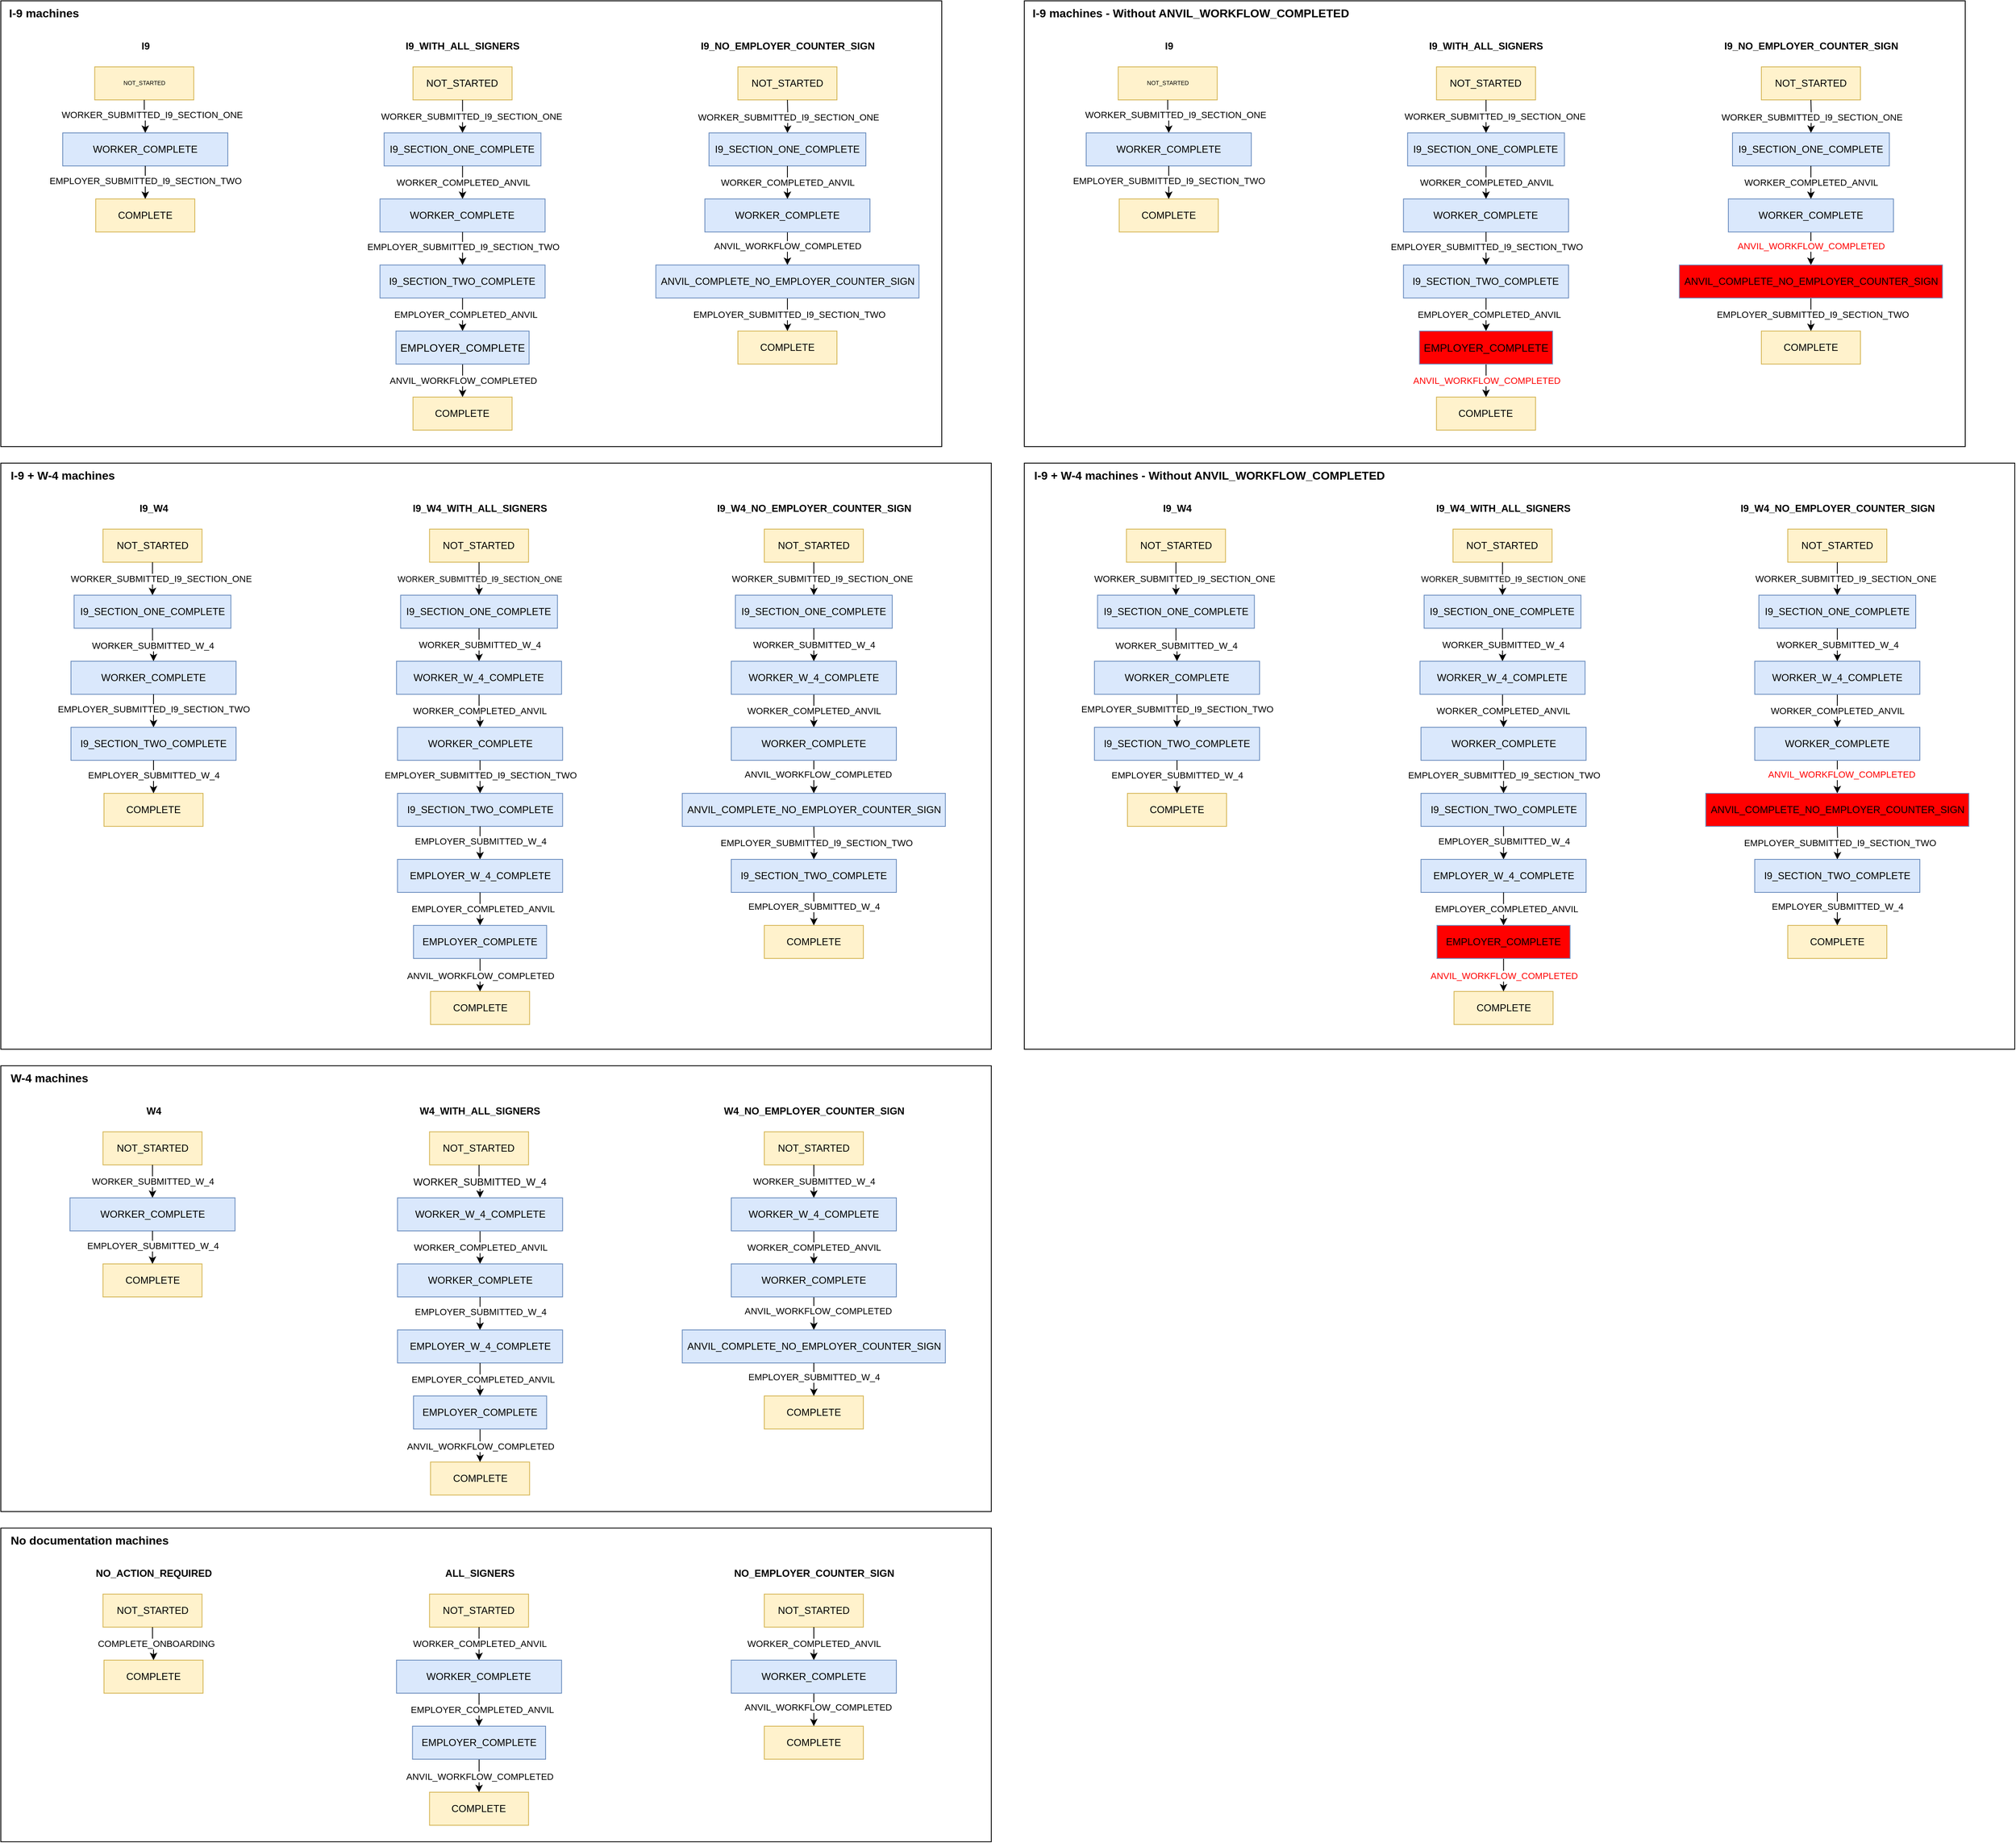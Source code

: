 <mxfile version="24.6.3" type="github">
  <diagram name="Page-1" id="iukkpxbPmAniCHK0yDrJ">
    <mxGraphModel dx="1434" dy="794" grid="1" gridSize="10" guides="1" tooltips="1" connect="1" arrows="1" fold="1" page="1" pageScale="1" pageWidth="850" pageHeight="1100" math="0" shadow="0">
      <root>
        <mxCell id="0" />
        <mxCell id="1" parent="0" />
        <mxCell id="TotN1_Kpjb51vsJ2ve7N-206" value="" style="whiteSpace=wrap;html=1;movable=1;resizable=1;rotatable=1;deletable=1;editable=1;locked=0;connectable=1;" parent="1" vertex="1">
          <mxGeometry y="560" width="1200" height="710" as="geometry" />
        </mxCell>
        <mxCell id="TotN1_Kpjb51vsJ2ve7N-205" value="" style="whiteSpace=wrap;html=1;movable=1;resizable=1;rotatable=1;deletable=1;editable=1;locked=0;connectable=1;fontSize=12;" parent="1" vertex="1">
          <mxGeometry width="1140" height="540" as="geometry" />
        </mxCell>
        <mxCell id="TotN1_Kpjb51vsJ2ve7N-62" value="I-9 + W-4 machines" style="text;html=1;align=left;verticalAlign=middle;resizable=0;points=[];autosize=1;strokeColor=none;fillColor=none;fontStyle=1;fontSize=14;" parent="1" vertex="1">
          <mxGeometry x="10" y="560" width="140" height="30" as="geometry" />
        </mxCell>
        <mxCell id="TotN1_Kpjb51vsJ2ve7N-63" value="NOT_STARTED" style="whiteSpace=wrap;html=1;fillColor=#fff2cc;strokeColor=#d6b656;" parent="1" vertex="1">
          <mxGeometry x="123.75" y="640" width="120" height="40" as="geometry" />
        </mxCell>
        <mxCell id="TotN1_Kpjb51vsJ2ve7N-64" value="COMPLETE" style="whiteSpace=wrap;html=1;fillColor=#fff2cc;strokeColor=#d6b656;" parent="1" vertex="1">
          <mxGeometry x="125" y="960" width="120" height="40" as="geometry" />
        </mxCell>
        <mxCell id="TotN1_Kpjb51vsJ2ve7N-65" style="edgeStyle=orthogonalEdgeStyle;rounded=0;orthogonalLoop=1;jettySize=auto;html=1;entryX=0.5;entryY=0;entryDx=0;entryDy=0;exitX=0.5;exitY=1;exitDx=0;exitDy=0;" parent="1" source="TotN1_Kpjb51vsJ2ve7N-63" target="TotN1_Kpjb51vsJ2ve7N-67" edge="1">
          <mxGeometry relative="1" as="geometry">
            <mxPoint x="183.75" y="740" as="sourcePoint" />
          </mxGeometry>
        </mxCell>
        <mxCell id="TotN1_Kpjb51vsJ2ve7N-66" value="WORKER_SUBMITTED_I9_SECTION_ONE" style="edgeLabel;html=1;align=center;verticalAlign=middle;resizable=0;points=[];" parent="TotN1_Kpjb51vsJ2ve7N-65" vertex="1" connectable="0">
          <mxGeometry y="2" relative="1" as="geometry">
            <mxPoint x="8" as="offset" />
          </mxGeometry>
        </mxCell>
        <mxCell id="TotN1_Kpjb51vsJ2ve7N-67" value="I9_SECTION_ONE_COMPLETE" style="whiteSpace=wrap;html=1;fillColor=#dae8fc;strokeColor=#6c8ebf;" parent="1" vertex="1">
          <mxGeometry x="88.75" y="720" width="190" height="40" as="geometry" />
        </mxCell>
        <mxCell id="TotN1_Kpjb51vsJ2ve7N-68" value="I9_W4" style="text;html=1;align=center;verticalAlign=middle;resizable=0;points=[];autosize=1;strokeColor=none;fillColor=none;fontStyle=1;fontSize=12;" parent="1" vertex="1">
          <mxGeometry x="155" y="600" width="60" height="30" as="geometry" />
        </mxCell>
        <mxCell id="TotN1_Kpjb51vsJ2ve7N-69" style="edgeStyle=orthogonalEdgeStyle;rounded=0;orthogonalLoop=1;jettySize=auto;html=1;exitX=0.5;exitY=1;exitDx=0;exitDy=0;entryX=0.5;entryY=0;entryDx=0;entryDy=0;" parent="1" source="TotN1_Kpjb51vsJ2ve7N-67" target="TotN1_Kpjb51vsJ2ve7N-74" edge="1">
          <mxGeometry relative="1" as="geometry">
            <mxPoint x="183.75" y="860" as="sourcePoint" />
            <mxPoint x="183.75" y="800" as="targetPoint" />
          </mxGeometry>
        </mxCell>
        <mxCell id="TotN1_Kpjb51vsJ2ve7N-70" value="WORKER_SUBMITTED_W_4" style="edgeLabel;html=1;align=center;verticalAlign=middle;resizable=0;points=[];" parent="TotN1_Kpjb51vsJ2ve7N-69" vertex="1" connectable="0">
          <mxGeometry x="-0.2" y="-2" relative="1" as="geometry">
            <mxPoint x="2" y="4" as="offset" />
          </mxGeometry>
        </mxCell>
        <mxCell id="TotN1_Kpjb51vsJ2ve7N-74" value="WORKER_COMPLETE" style="whiteSpace=wrap;html=1;fillColor=#dae8fc;strokeColor=#6c8ebf;" parent="1" vertex="1">
          <mxGeometry x="85" y="800" width="200" height="40" as="geometry" />
        </mxCell>
        <mxCell id="TotN1_Kpjb51vsJ2ve7N-75" style="edgeStyle=orthogonalEdgeStyle;rounded=0;orthogonalLoop=1;jettySize=auto;html=1;exitX=0.5;exitY=1;exitDx=0;exitDy=0;" parent="1" source="TotN1_Kpjb51vsJ2ve7N-74" target="TotN1_Kpjb51vsJ2ve7N-77" edge="1">
          <mxGeometry relative="1" as="geometry">
            <mxPoint x="183.75" y="1100" as="sourcePoint" />
          </mxGeometry>
        </mxCell>
        <mxCell id="TotN1_Kpjb51vsJ2ve7N-76" value="EMPLOYER_SUBMITTED_I9_SECTION_TWO" style="edgeLabel;html=1;align=center;verticalAlign=middle;resizable=0;points=[];" parent="TotN1_Kpjb51vsJ2ve7N-75" vertex="1" connectable="0">
          <mxGeometry x="-0.1" relative="1" as="geometry">
            <mxPoint as="offset" />
          </mxGeometry>
        </mxCell>
        <mxCell id="TotN1_Kpjb51vsJ2ve7N-77" value="I9_SECTION_TWO_COMPLETE" style="whiteSpace=wrap;html=1;fillColor=#dae8fc;strokeColor=#6c8ebf;" parent="1" vertex="1">
          <mxGeometry x="85" y="880" width="200" height="40" as="geometry" />
        </mxCell>
        <mxCell id="TotN1_Kpjb51vsJ2ve7N-78" style="edgeStyle=orthogonalEdgeStyle;rounded=0;orthogonalLoop=1;jettySize=auto;html=1;exitX=0.5;exitY=1;exitDx=0;exitDy=0;entryX=0.5;entryY=0;entryDx=0;entryDy=0;" parent="1" source="TotN1_Kpjb51vsJ2ve7N-77" target="TotN1_Kpjb51vsJ2ve7N-64" edge="1">
          <mxGeometry relative="1" as="geometry">
            <mxPoint x="183.85" y="1220" as="sourcePoint" />
            <mxPoint x="185.0" y="1040" as="targetPoint" />
          </mxGeometry>
        </mxCell>
        <mxCell id="TotN1_Kpjb51vsJ2ve7N-79" value="EMPLOYER_SUBMITTED_W_4" style="edgeLabel;html=1;align=center;verticalAlign=middle;resizable=0;points=[];" parent="TotN1_Kpjb51vsJ2ve7N-78" vertex="1" connectable="0">
          <mxGeometry x="-0.1" relative="1" as="geometry">
            <mxPoint as="offset" />
          </mxGeometry>
        </mxCell>
        <mxCell id="TotN1_Kpjb51vsJ2ve7N-89" value="NOT_STARTED" style="whiteSpace=wrap;html=1;fillColor=#fff2cc;strokeColor=#d6b656;" parent="1" vertex="1">
          <mxGeometry x="519.38" y="640" width="120" height="40" as="geometry" />
        </mxCell>
        <mxCell id="TotN1_Kpjb51vsJ2ve7N-90" value="COMPLETE" style="whiteSpace=wrap;html=1;fillColor=#fff2cc;strokeColor=#d6b656;" parent="1" vertex="1">
          <mxGeometry x="520.63" y="1200" width="120" height="40" as="geometry" />
        </mxCell>
        <mxCell id="TotN1_Kpjb51vsJ2ve7N-91" style="edgeStyle=orthogonalEdgeStyle;rounded=0;orthogonalLoop=1;jettySize=auto;html=1;entryX=0.5;entryY=0;entryDx=0;entryDy=0;exitX=0.5;exitY=1;exitDx=0;exitDy=0;" parent="1" source="TotN1_Kpjb51vsJ2ve7N-89" target="TotN1_Kpjb51vsJ2ve7N-93" edge="1">
          <mxGeometry relative="1" as="geometry">
            <mxPoint x="579.38" y="740" as="sourcePoint" />
          </mxGeometry>
        </mxCell>
        <mxCell id="TotN1_Kpjb51vsJ2ve7N-92" value="WORKER_SUBMITTED_I9_SECTION_ONE" style="edgeLabel;html=1;align=center;verticalAlign=middle;resizable=0;points=[];fontSize=10;" parent="TotN1_Kpjb51vsJ2ve7N-91" vertex="1" connectable="0">
          <mxGeometry y="2" relative="1" as="geometry">
            <mxPoint x="-2" as="offset" />
          </mxGeometry>
        </mxCell>
        <mxCell id="TotN1_Kpjb51vsJ2ve7N-93" value="I9_SECTION_ONE_COMPLETE" style="whiteSpace=wrap;html=1;fillColor=#dae8fc;strokeColor=#6c8ebf;" parent="1" vertex="1">
          <mxGeometry x="484.38" y="720" width="190" height="40" as="geometry" />
        </mxCell>
        <mxCell id="TotN1_Kpjb51vsJ2ve7N-94" value="I9_W4_WITH_ALL_SIGNERS" style="text;html=1;align=center;verticalAlign=middle;resizable=0;points=[];autosize=1;strokeColor=none;fillColor=none;fontStyle=1;fontSize=12;" parent="1" vertex="1">
          <mxGeometry x="490" y="600" width="180" height="30" as="geometry" />
        </mxCell>
        <mxCell id="TotN1_Kpjb51vsJ2ve7N-95" style="edgeStyle=orthogonalEdgeStyle;rounded=0;orthogonalLoop=1;jettySize=auto;html=1;exitX=0.5;exitY=1;exitDx=0;exitDy=0;" parent="1" source="TotN1_Kpjb51vsJ2ve7N-93" target="TotN1_Kpjb51vsJ2ve7N-99" edge="1">
          <mxGeometry relative="1" as="geometry">
            <mxPoint x="579.38" y="860" as="sourcePoint" />
          </mxGeometry>
        </mxCell>
        <mxCell id="TotN1_Kpjb51vsJ2ve7N-96" value="WORKER_SUBMITTED_W_4" style="edgeLabel;html=1;align=center;verticalAlign=middle;resizable=0;points=[];" parent="TotN1_Kpjb51vsJ2ve7N-95" vertex="1" connectable="0">
          <mxGeometry x="-0.2" y="-2" relative="1" as="geometry">
            <mxPoint x="2" y="4" as="offset" />
          </mxGeometry>
        </mxCell>
        <mxCell id="TotN1_Kpjb51vsJ2ve7N-97" style="edgeStyle=orthogonalEdgeStyle;rounded=0;orthogonalLoop=1;jettySize=auto;html=1;entryX=0.5;entryY=0;entryDx=0;entryDy=0;" parent="1" source="TotN1_Kpjb51vsJ2ve7N-99" target="TotN1_Kpjb51vsJ2ve7N-100" edge="1">
          <mxGeometry relative="1" as="geometry">
            <mxPoint x="579.38" y="940" as="targetPoint" />
          </mxGeometry>
        </mxCell>
        <mxCell id="TotN1_Kpjb51vsJ2ve7N-98" value="WORKER_COMPLETED_ANVIL" style="edgeLabel;html=1;align=center;verticalAlign=middle;resizable=0;points=[];" parent="TotN1_Kpjb51vsJ2ve7N-97" vertex="1" connectable="0">
          <mxGeometry x="-0.013" relative="1" as="geometry">
            <mxPoint as="offset" />
          </mxGeometry>
        </mxCell>
        <mxCell id="TotN1_Kpjb51vsJ2ve7N-99" value="WORKER_W_4_COMPLETE" style="whiteSpace=wrap;html=1;fillColor=#dae8fc;strokeColor=#6c8ebf;" parent="1" vertex="1">
          <mxGeometry x="479.38" y="800" width="200" height="40" as="geometry" />
        </mxCell>
        <mxCell id="TotN1_Kpjb51vsJ2ve7N-100" value="WORKER_COMPLETE" style="whiteSpace=wrap;html=1;fillColor=#dae8fc;strokeColor=#6c8ebf;" parent="1" vertex="1">
          <mxGeometry x="480.63" y="880" width="200" height="40" as="geometry" />
        </mxCell>
        <mxCell id="TotN1_Kpjb51vsJ2ve7N-101" style="edgeStyle=orthogonalEdgeStyle;rounded=0;orthogonalLoop=1;jettySize=auto;html=1;exitX=0.5;exitY=1;exitDx=0;exitDy=0;" parent="1" source="TotN1_Kpjb51vsJ2ve7N-100" target="TotN1_Kpjb51vsJ2ve7N-103" edge="1">
          <mxGeometry relative="1" as="geometry">
            <mxPoint x="579.38" y="1100" as="sourcePoint" />
          </mxGeometry>
        </mxCell>
        <mxCell id="TotN1_Kpjb51vsJ2ve7N-102" value="EMPLOYER_SUBMITTED_I9_SECTION_TWO" style="edgeLabel;html=1;align=center;verticalAlign=middle;resizable=0;points=[];" parent="TotN1_Kpjb51vsJ2ve7N-101" vertex="1" connectable="0">
          <mxGeometry x="-0.1" relative="1" as="geometry">
            <mxPoint as="offset" />
          </mxGeometry>
        </mxCell>
        <mxCell id="TotN1_Kpjb51vsJ2ve7N-103" value="I9_SECTION_TWO_COMPLETE" style="whiteSpace=wrap;html=1;fillColor=#dae8fc;strokeColor=#6c8ebf;" parent="1" vertex="1">
          <mxGeometry x="480.63" y="960" width="200" height="40" as="geometry" />
        </mxCell>
        <mxCell id="TotN1_Kpjb51vsJ2ve7N-104" style="edgeStyle=orthogonalEdgeStyle;rounded=0;orthogonalLoop=1;jettySize=auto;html=1;exitX=0.5;exitY=1;exitDx=0;exitDy=0;" parent="1" source="TotN1_Kpjb51vsJ2ve7N-103" target="TotN1_Kpjb51vsJ2ve7N-106" edge="1">
          <mxGeometry relative="1" as="geometry">
            <mxPoint x="579.48" y="1220" as="sourcePoint" />
          </mxGeometry>
        </mxCell>
        <mxCell id="TotN1_Kpjb51vsJ2ve7N-105" value="EMPLOYER_SUBMITTED_W_4" style="edgeLabel;html=1;align=center;verticalAlign=middle;resizable=0;points=[];" parent="TotN1_Kpjb51vsJ2ve7N-104" vertex="1" connectable="0">
          <mxGeometry x="-0.1" relative="1" as="geometry">
            <mxPoint as="offset" />
          </mxGeometry>
        </mxCell>
        <mxCell id="TotN1_Kpjb51vsJ2ve7N-106" value="EMPLOYER_W_4_COMPLETE" style="whiteSpace=wrap;html=1;fillColor=#dae8fc;strokeColor=#6c8ebf;" parent="1" vertex="1">
          <mxGeometry x="480.63" y="1040" width="200" height="40" as="geometry" />
        </mxCell>
        <mxCell id="TotN1_Kpjb51vsJ2ve7N-107" style="edgeStyle=orthogonalEdgeStyle;rounded=0;orthogonalLoop=1;jettySize=auto;html=1;entryX=0.5;entryY=0;entryDx=0;entryDy=0;exitX=0.5;exitY=1;exitDx=0;exitDy=0;" parent="1" source="TotN1_Kpjb51vsJ2ve7N-106" target="TotN1_Kpjb51vsJ2ve7N-111" edge="1">
          <mxGeometry relative="1" as="geometry">
            <mxPoint x="579.48" y="1340" as="sourcePoint" />
          </mxGeometry>
        </mxCell>
        <mxCell id="TotN1_Kpjb51vsJ2ve7N-108" value="EMPLOYER_COMPLETED_ANVIL" style="edgeLabel;html=1;align=center;verticalAlign=middle;resizable=0;points=[];" parent="TotN1_Kpjb51vsJ2ve7N-107" vertex="1" connectable="0">
          <mxGeometry x="-0.012" y="3" relative="1" as="geometry">
            <mxPoint as="offset" />
          </mxGeometry>
        </mxCell>
        <mxCell id="TotN1_Kpjb51vsJ2ve7N-109" style="edgeStyle=orthogonalEdgeStyle;rounded=0;orthogonalLoop=1;jettySize=auto;html=1;" parent="1" source="TotN1_Kpjb51vsJ2ve7N-111" target="TotN1_Kpjb51vsJ2ve7N-90" edge="1">
          <mxGeometry relative="1" as="geometry">
            <mxPoint x="579.39" y="1210" as="targetPoint" />
          </mxGeometry>
        </mxCell>
        <mxCell id="TotN1_Kpjb51vsJ2ve7N-110" value="ANVIL_WORKFLOW_COMPLETED" style="edgeLabel;html=1;align=center;verticalAlign=middle;resizable=0;points=[];" parent="TotN1_Kpjb51vsJ2ve7N-109" vertex="1" connectable="0">
          <mxGeometry x="-0.15" relative="1" as="geometry">
            <mxPoint y="4" as="offset" />
          </mxGeometry>
        </mxCell>
        <mxCell id="TotN1_Kpjb51vsJ2ve7N-111" value="EMPLOYER_COMPLETE" style="whiteSpace=wrap;html=1;fillColor=#dae8fc;strokeColor=#6c8ebf;" parent="1" vertex="1">
          <mxGeometry x="500" y="1120" width="161.25" height="40" as="geometry" />
        </mxCell>
        <mxCell id="TotN1_Kpjb51vsJ2ve7N-113" value="NOT_STARTED" style="whiteSpace=wrap;html=1;fillColor=#fff2cc;strokeColor=#d6b656;" parent="1" vertex="1">
          <mxGeometry x="925" y="640" width="120" height="40" as="geometry" />
        </mxCell>
        <mxCell id="TotN1_Kpjb51vsJ2ve7N-114" value="COMPLETE" style="whiteSpace=wrap;html=1;fillColor=#fff2cc;strokeColor=#d6b656;" parent="1" vertex="1">
          <mxGeometry x="925" y="1120" width="120" height="40" as="geometry" />
        </mxCell>
        <mxCell id="TotN1_Kpjb51vsJ2ve7N-115" style="edgeStyle=orthogonalEdgeStyle;rounded=0;orthogonalLoop=1;jettySize=auto;html=1;entryX=0.5;entryY=0;entryDx=0;entryDy=0;exitX=0.5;exitY=1;exitDx=0;exitDy=0;" parent="1" source="TotN1_Kpjb51vsJ2ve7N-113" target="TotN1_Kpjb51vsJ2ve7N-117" edge="1">
          <mxGeometry relative="1" as="geometry">
            <mxPoint x="985" y="740" as="sourcePoint" />
          </mxGeometry>
        </mxCell>
        <mxCell id="TotN1_Kpjb51vsJ2ve7N-116" value="WORKER_SUBMITTED_I9_SECTION_ONE" style="edgeLabel;html=1;align=center;verticalAlign=middle;resizable=0;points=[];" parent="TotN1_Kpjb51vsJ2ve7N-115" vertex="1" connectable="0">
          <mxGeometry y="2" relative="1" as="geometry">
            <mxPoint x="8" as="offset" />
          </mxGeometry>
        </mxCell>
        <mxCell id="TotN1_Kpjb51vsJ2ve7N-117" value="I9_SECTION_ONE_COMPLETE" style="whiteSpace=wrap;html=1;fillColor=#dae8fc;strokeColor=#6c8ebf;" parent="1" vertex="1">
          <mxGeometry x="890" y="720" width="190" height="40" as="geometry" />
        </mxCell>
        <mxCell id="TotN1_Kpjb51vsJ2ve7N-118" value="I9_W4_NO_EMPLOYER_COUNTER_SIGN" style="text;html=1;align=center;verticalAlign=middle;resizable=0;points=[];autosize=1;strokeColor=none;fillColor=none;fontStyle=1;fontSize=12;" parent="1" vertex="1">
          <mxGeometry x="855" y="600" width="260" height="30" as="geometry" />
        </mxCell>
        <mxCell id="TotN1_Kpjb51vsJ2ve7N-119" style="edgeStyle=orthogonalEdgeStyle;rounded=0;orthogonalLoop=1;jettySize=auto;html=1;exitX=0.5;exitY=1;exitDx=0;exitDy=0;" parent="1" source="TotN1_Kpjb51vsJ2ve7N-117" target="TotN1_Kpjb51vsJ2ve7N-123" edge="1">
          <mxGeometry relative="1" as="geometry">
            <mxPoint x="985" y="860" as="sourcePoint" />
          </mxGeometry>
        </mxCell>
        <mxCell id="TotN1_Kpjb51vsJ2ve7N-120" value="WORKER_SUBMITTED_W_4" style="edgeLabel;html=1;align=center;verticalAlign=middle;resizable=0;points=[];" parent="TotN1_Kpjb51vsJ2ve7N-119" vertex="1" connectable="0">
          <mxGeometry x="-0.2" y="-2" relative="1" as="geometry">
            <mxPoint x="2" y="4" as="offset" />
          </mxGeometry>
        </mxCell>
        <mxCell id="TotN1_Kpjb51vsJ2ve7N-121" style="edgeStyle=orthogonalEdgeStyle;rounded=0;orthogonalLoop=1;jettySize=auto;html=1;entryX=0.5;entryY=0;entryDx=0;entryDy=0;" parent="1" source="TotN1_Kpjb51vsJ2ve7N-123" target="TotN1_Kpjb51vsJ2ve7N-136" edge="1">
          <mxGeometry relative="1" as="geometry">
            <mxPoint x="986.25" y="880" as="targetPoint" />
          </mxGeometry>
        </mxCell>
        <mxCell id="TotN1_Kpjb51vsJ2ve7N-122" value="WORKER_COMPLETED_ANVIL" style="edgeLabel;html=1;align=center;verticalAlign=middle;resizable=0;points=[];" parent="TotN1_Kpjb51vsJ2ve7N-121" vertex="1" connectable="0">
          <mxGeometry x="-0.013" relative="1" as="geometry">
            <mxPoint as="offset" />
          </mxGeometry>
        </mxCell>
        <mxCell id="TotN1_Kpjb51vsJ2ve7N-123" value="WORKER_W_4_COMPLETE" style="whiteSpace=wrap;html=1;fillColor=#dae8fc;strokeColor=#6c8ebf;" parent="1" vertex="1">
          <mxGeometry x="885" y="800" width="200" height="40" as="geometry" />
        </mxCell>
        <mxCell id="TotN1_Kpjb51vsJ2ve7N-139" style="edgeStyle=orthogonalEdgeStyle;rounded=0;orthogonalLoop=1;jettySize=auto;html=1;entryX=0.5;entryY=0;entryDx=0;entryDy=0;" parent="1" source="TotN1_Kpjb51vsJ2ve7N-136" edge="1">
          <mxGeometry relative="1" as="geometry">
            <mxPoint x="984.995" y="960" as="targetPoint" />
          </mxGeometry>
        </mxCell>
        <mxCell id="TotN1_Kpjb51vsJ2ve7N-140" value="ANVIL_WORKFLOW_COMPLETED" style="edgeLabel;html=1;align=center;verticalAlign=middle;resizable=0;points=[];" parent="TotN1_Kpjb51vsJ2ve7N-139" vertex="1" connectable="0">
          <mxGeometry x="-0.185" y="5" relative="1" as="geometry">
            <mxPoint as="offset" />
          </mxGeometry>
        </mxCell>
        <mxCell id="TotN1_Kpjb51vsJ2ve7N-136" value="WORKER_COMPLETE" style="whiteSpace=wrap;html=1;fillColor=#dae8fc;strokeColor=#6c8ebf;" parent="1" vertex="1">
          <mxGeometry x="885" y="880" width="200" height="40" as="geometry" />
        </mxCell>
        <mxCell id="TotN1_Kpjb51vsJ2ve7N-142" style="edgeStyle=orthogonalEdgeStyle;rounded=0;orthogonalLoop=1;jettySize=auto;html=1;entryX=0.5;entryY=0;entryDx=0;entryDy=0;" parent="1" target="TotN1_Kpjb51vsJ2ve7N-141" edge="1">
          <mxGeometry relative="1" as="geometry">
            <mxPoint x="984.99" y="1000" as="sourcePoint" />
          </mxGeometry>
        </mxCell>
        <mxCell id="TotN1_Kpjb51vsJ2ve7N-143" value="EMPLOYER_SUBMITTED_I9_SECTION_TWO" style="edgeLabel;html=1;align=center;verticalAlign=middle;resizable=0;points=[];" parent="TotN1_Kpjb51vsJ2ve7N-142" vertex="1" connectable="0">
          <mxGeometry x="-0.009" y="2" relative="1" as="geometry">
            <mxPoint as="offset" />
          </mxGeometry>
        </mxCell>
        <mxCell id="TotN1_Kpjb51vsJ2ve7N-138" value="ANVIL_COMPLETE_NO_EMPLOYER_COUNTER_SIGN" style="whiteSpace=wrap;html=1;fillColor=#dae8fc;strokeColor=#6c8ebf;" parent="1" vertex="1">
          <mxGeometry x="825.62" y="960" width="318.75" height="40" as="geometry" />
        </mxCell>
        <mxCell id="TotN1_Kpjb51vsJ2ve7N-145" style="edgeStyle=orthogonalEdgeStyle;rounded=0;orthogonalLoop=1;jettySize=auto;html=1;entryX=0.5;entryY=0;entryDx=0;entryDy=0;" parent="1" source="TotN1_Kpjb51vsJ2ve7N-141" target="TotN1_Kpjb51vsJ2ve7N-114" edge="1">
          <mxGeometry relative="1" as="geometry" />
        </mxCell>
        <mxCell id="TotN1_Kpjb51vsJ2ve7N-146" value="EMPLOYER_SUBMITTED_W_4" style="edgeLabel;html=1;align=center;verticalAlign=middle;resizable=0;points=[];" parent="TotN1_Kpjb51vsJ2ve7N-145" vertex="1" connectable="0">
          <mxGeometry x="-0.185" relative="1" as="geometry">
            <mxPoint as="offset" />
          </mxGeometry>
        </mxCell>
        <mxCell id="TotN1_Kpjb51vsJ2ve7N-141" value="I9_SECTION_TWO_COMPLETE" style="whiteSpace=wrap;html=1;fillColor=#dae8fc;strokeColor=#6c8ebf;" parent="1" vertex="1">
          <mxGeometry x="884.99" y="1040" width="200" height="40" as="geometry" />
        </mxCell>
        <mxCell id="TotN1_Kpjb51vsJ2ve7N-147" value="NOT_STARTED" style="whiteSpace=wrap;html=1;fillColor=#fff2cc;strokeColor=#d6b656;fontSize=7;" parent="1" vertex="1">
          <mxGeometry x="113.75" y="80" width="120" height="40" as="geometry" />
        </mxCell>
        <mxCell id="TotN1_Kpjb51vsJ2ve7N-148" value="COMPLETE" style="whiteSpace=wrap;html=1;fillColor=#fff2cc;strokeColor=#d6b656;" parent="1" vertex="1">
          <mxGeometry x="115" y="240" width="120" height="40" as="geometry" />
        </mxCell>
        <mxCell id="TotN1_Kpjb51vsJ2ve7N-149" style="edgeStyle=orthogonalEdgeStyle;rounded=0;orthogonalLoop=1;jettySize=auto;html=1;entryX=0.5;entryY=0;entryDx=0;entryDy=0;exitX=0.5;exitY=1;exitDx=0;exitDy=0;" parent="1" source="TotN1_Kpjb51vsJ2ve7N-147" target="TotN1_Kpjb51vsJ2ve7N-155" edge="1">
          <mxGeometry relative="1" as="geometry">
            <mxPoint x="173.75" y="180" as="sourcePoint" />
            <mxPoint x="173.75" y="160" as="targetPoint" />
          </mxGeometry>
        </mxCell>
        <mxCell id="TotN1_Kpjb51vsJ2ve7N-150" value="WORKER_SUBMITTED_I9_SECTION_ONE" style="edgeLabel;html=1;align=center;verticalAlign=middle;resizable=0;points=[];" parent="TotN1_Kpjb51vsJ2ve7N-149" vertex="1" connectable="0">
          <mxGeometry y="2" relative="1" as="geometry">
            <mxPoint x="8" as="offset" />
          </mxGeometry>
        </mxCell>
        <mxCell id="TotN1_Kpjb51vsJ2ve7N-152" value="I9" style="text;html=1;align=center;verticalAlign=middle;resizable=0;points=[];autosize=1;strokeColor=none;fillColor=none;fontStyle=1;fontSize=12;" parent="1" vertex="1">
          <mxGeometry x="160" y="40" width="30" height="30" as="geometry" />
        </mxCell>
        <mxCell id="TotN1_Kpjb51vsJ2ve7N-155" value="WORKER_COMPLETE" style="whiteSpace=wrap;html=1;fillColor=#dae8fc;strokeColor=#6c8ebf;" parent="1" vertex="1">
          <mxGeometry x="75" y="160" width="200" height="40" as="geometry" />
        </mxCell>
        <mxCell id="TotN1_Kpjb51vsJ2ve7N-156" style="edgeStyle=orthogonalEdgeStyle;rounded=0;orthogonalLoop=1;jettySize=auto;html=1;exitX=0.5;exitY=1;exitDx=0;exitDy=0;entryX=0.5;entryY=0;entryDx=0;entryDy=0;" parent="1" source="TotN1_Kpjb51vsJ2ve7N-155" target="TotN1_Kpjb51vsJ2ve7N-148" edge="1">
          <mxGeometry relative="1" as="geometry">
            <mxPoint x="173.75" y="540" as="sourcePoint" />
            <mxPoint x="175" y="320" as="targetPoint" />
          </mxGeometry>
        </mxCell>
        <mxCell id="TotN1_Kpjb51vsJ2ve7N-157" value="EMPLOYER_SUBMITTED_I9_SECTION_TWO" style="edgeLabel;html=1;align=center;verticalAlign=middle;resizable=0;points=[];" parent="TotN1_Kpjb51vsJ2ve7N-156" vertex="1" connectable="0">
          <mxGeometry x="-0.1" relative="1" as="geometry">
            <mxPoint as="offset" />
          </mxGeometry>
        </mxCell>
        <mxCell id="TotN1_Kpjb51vsJ2ve7N-161" value="NOT_STARTED" style="whiteSpace=wrap;html=1;fillColor=#fff2cc;strokeColor=#d6b656;" parent="1" vertex="1">
          <mxGeometry x="499.38" y="80" width="120" height="40" as="geometry" />
        </mxCell>
        <mxCell id="TotN1_Kpjb51vsJ2ve7N-162" value="COMPLETE" style="whiteSpace=wrap;html=1;fillColor=#fff2cc;strokeColor=#d6b656;" parent="1" vertex="1">
          <mxGeometry x="499.38" y="480" width="120" height="40" as="geometry" />
        </mxCell>
        <mxCell id="TotN1_Kpjb51vsJ2ve7N-163" style="edgeStyle=orthogonalEdgeStyle;rounded=0;orthogonalLoop=1;jettySize=auto;html=1;entryX=0.5;entryY=0;entryDx=0;entryDy=0;exitX=0.5;exitY=1;exitDx=0;exitDy=0;" parent="1" source="TotN1_Kpjb51vsJ2ve7N-161" target="TotN1_Kpjb51vsJ2ve7N-165" edge="1">
          <mxGeometry relative="1" as="geometry">
            <mxPoint x="559.38" y="180" as="sourcePoint" />
          </mxGeometry>
        </mxCell>
        <mxCell id="TotN1_Kpjb51vsJ2ve7N-164" value="WORKER_SUBMITTED_I9_SECTION_ONE" style="edgeLabel;html=1;align=center;verticalAlign=middle;resizable=0;points=[];" parent="TotN1_Kpjb51vsJ2ve7N-163" vertex="1" connectable="0">
          <mxGeometry y="2" relative="1" as="geometry">
            <mxPoint x="8" as="offset" />
          </mxGeometry>
        </mxCell>
        <mxCell id="TotN1_Kpjb51vsJ2ve7N-165" value="I9_SECTION_ONE_COMPLETE" style="whiteSpace=wrap;html=1;fillColor=#dae8fc;strokeColor=#6c8ebf;" parent="1" vertex="1">
          <mxGeometry x="464.38" y="160" width="190" height="40" as="geometry" />
        </mxCell>
        <mxCell id="TotN1_Kpjb51vsJ2ve7N-166" value="I9_WITH_ALL_SIGNERS" style="text;html=1;align=center;verticalAlign=middle;resizable=0;points=[];autosize=1;strokeColor=none;fillColor=none;fontStyle=1;fontSize=12;" parent="1" vertex="1">
          <mxGeometry x="479.38" y="40" width="160" height="30" as="geometry" />
        </mxCell>
        <mxCell id="TotN1_Kpjb51vsJ2ve7N-169" style="edgeStyle=orthogonalEdgeStyle;rounded=0;orthogonalLoop=1;jettySize=auto;html=1;entryX=0.5;entryY=0;entryDx=0;entryDy=0;exitX=0.5;exitY=1;exitDx=0;exitDy=0;" parent="1" source="TotN1_Kpjb51vsJ2ve7N-165" target="TotN1_Kpjb51vsJ2ve7N-172" edge="1">
          <mxGeometry relative="1" as="geometry">
            <mxPoint x="559.38" y="380" as="targetPoint" />
            <mxPoint x="559.439" y="280" as="sourcePoint" />
          </mxGeometry>
        </mxCell>
        <mxCell id="TotN1_Kpjb51vsJ2ve7N-170" value="WORKER_COMPLETED_ANVIL" style="edgeLabel;html=1;align=center;verticalAlign=middle;resizable=0;points=[];" parent="TotN1_Kpjb51vsJ2ve7N-169" vertex="1" connectable="0">
          <mxGeometry x="-0.013" relative="1" as="geometry">
            <mxPoint as="offset" />
          </mxGeometry>
        </mxCell>
        <mxCell id="TotN1_Kpjb51vsJ2ve7N-172" value="WORKER_COMPLETE" style="whiteSpace=wrap;html=1;fillColor=#dae8fc;strokeColor=#6c8ebf;" parent="1" vertex="1">
          <mxGeometry x="459.38" y="240" width="200" height="40" as="geometry" />
        </mxCell>
        <mxCell id="TotN1_Kpjb51vsJ2ve7N-173" style="edgeStyle=orthogonalEdgeStyle;rounded=0;orthogonalLoop=1;jettySize=auto;html=1;exitX=0.5;exitY=1;exitDx=0;exitDy=0;" parent="1" source="TotN1_Kpjb51vsJ2ve7N-172" target="TotN1_Kpjb51vsJ2ve7N-175" edge="1">
          <mxGeometry relative="1" as="geometry">
            <mxPoint x="559.38" y="540" as="sourcePoint" />
          </mxGeometry>
        </mxCell>
        <mxCell id="TotN1_Kpjb51vsJ2ve7N-174" value="EMPLOYER_SUBMITTED_I9_SECTION_TWO" style="edgeLabel;html=1;align=center;verticalAlign=middle;resizable=0;points=[];" parent="TotN1_Kpjb51vsJ2ve7N-173" vertex="1" connectable="0">
          <mxGeometry x="-0.1" relative="1" as="geometry">
            <mxPoint as="offset" />
          </mxGeometry>
        </mxCell>
        <mxCell id="TotN1_Kpjb51vsJ2ve7N-175" value="I9_SECTION_TWO_COMPLETE" style="whiteSpace=wrap;html=1;fillColor=#dae8fc;strokeColor=#6c8ebf;" parent="1" vertex="1">
          <mxGeometry x="459.38" y="320" width="200" height="40" as="geometry" />
        </mxCell>
        <mxCell id="TotN1_Kpjb51vsJ2ve7N-179" style="edgeStyle=orthogonalEdgeStyle;rounded=0;orthogonalLoop=1;jettySize=auto;html=1;entryX=0.5;entryY=0;entryDx=0;entryDy=0;exitX=0.5;exitY=1;exitDx=0;exitDy=0;" parent="1" source="TotN1_Kpjb51vsJ2ve7N-175" target="TotN1_Kpjb51vsJ2ve7N-183" edge="1">
          <mxGeometry relative="1" as="geometry">
            <mxPoint x="560.63" y="520.0" as="sourcePoint" />
          </mxGeometry>
        </mxCell>
        <mxCell id="TotN1_Kpjb51vsJ2ve7N-180" value="EMPLOYER_COMPLETED_ANVIL" style="edgeLabel;html=1;align=center;verticalAlign=middle;resizable=0;points=[];" parent="TotN1_Kpjb51vsJ2ve7N-179" vertex="1" connectable="0">
          <mxGeometry x="-0.012" y="3" relative="1" as="geometry">
            <mxPoint as="offset" />
          </mxGeometry>
        </mxCell>
        <mxCell id="TotN1_Kpjb51vsJ2ve7N-181" style="edgeStyle=orthogonalEdgeStyle;rounded=0;orthogonalLoop=1;jettySize=auto;html=1;" parent="1" source="TotN1_Kpjb51vsJ2ve7N-183" target="TotN1_Kpjb51vsJ2ve7N-162" edge="1">
          <mxGeometry relative="1" as="geometry">
            <mxPoint x="559.39" y="650" as="targetPoint" />
          </mxGeometry>
        </mxCell>
        <mxCell id="TotN1_Kpjb51vsJ2ve7N-182" value="ANVIL_WORKFLOW_COMPLETED" style="edgeLabel;html=1;align=center;verticalAlign=middle;resizable=0;points=[];" parent="TotN1_Kpjb51vsJ2ve7N-181" vertex="1" connectable="0">
          <mxGeometry x="-0.15" relative="1" as="geometry">
            <mxPoint y="3" as="offset" />
          </mxGeometry>
        </mxCell>
        <mxCell id="TotN1_Kpjb51vsJ2ve7N-183" value="EMPLOYER_COMPLETE" style="whiteSpace=wrap;html=1;fillColor=#dae8fc;strokeColor=#6c8ebf;fontSize=13;" parent="1" vertex="1">
          <mxGeometry x="478.76" y="400" width="161.25" height="40" as="geometry" />
        </mxCell>
        <mxCell id="TotN1_Kpjb51vsJ2ve7N-184" value="NOT_STARTED" style="whiteSpace=wrap;html=1;fillColor=#fff2cc;strokeColor=#d6b656;" parent="1" vertex="1">
          <mxGeometry x="893.01" y="80" width="120" height="40" as="geometry" />
        </mxCell>
        <mxCell id="TotN1_Kpjb51vsJ2ve7N-185" value="COMPLETE" style="whiteSpace=wrap;html=1;fillColor=#fff2cc;strokeColor=#d6b656;" parent="1" vertex="1">
          <mxGeometry x="893.01" y="400" width="120" height="40" as="geometry" />
        </mxCell>
        <mxCell id="TotN1_Kpjb51vsJ2ve7N-186" style="edgeStyle=orthogonalEdgeStyle;rounded=0;orthogonalLoop=1;jettySize=auto;html=1;entryX=0.5;entryY=0;entryDx=0;entryDy=0;exitX=0.5;exitY=1;exitDx=0;exitDy=0;" parent="1" target="TotN1_Kpjb51vsJ2ve7N-188" edge="1">
          <mxGeometry relative="1" as="geometry">
            <mxPoint x="953.01" y="120" as="sourcePoint" />
          </mxGeometry>
        </mxCell>
        <mxCell id="TotN1_Kpjb51vsJ2ve7N-187" value="WORKER_SUBMITTED_I9_SECTION_ONE" style="edgeLabel;html=1;align=center;verticalAlign=middle;resizable=0;points=[];" parent="TotN1_Kpjb51vsJ2ve7N-186" vertex="1" connectable="0">
          <mxGeometry y="2" relative="1" as="geometry">
            <mxPoint x="-2" as="offset" />
          </mxGeometry>
        </mxCell>
        <mxCell id="TotN1_Kpjb51vsJ2ve7N-188" value="I9_SECTION_ONE_COMPLETE" style="whiteSpace=wrap;html=1;fillColor=#dae8fc;strokeColor=#6c8ebf;" parent="1" vertex="1">
          <mxGeometry x="858.01" y="160" width="190" height="40" as="geometry" />
        </mxCell>
        <mxCell id="TotN1_Kpjb51vsJ2ve7N-189" value="I9_NO_EMPLOYER_COUNTER_SIGN" style="text;html=1;align=center;verticalAlign=middle;resizable=0;points=[];autosize=1;strokeColor=none;fillColor=none;fontStyle=1;fontSize=12;" parent="1" vertex="1">
          <mxGeometry x="838" y="40" width="230" height="30" as="geometry" />
        </mxCell>
        <mxCell id="TotN1_Kpjb51vsJ2ve7N-192" style="edgeStyle=orthogonalEdgeStyle;rounded=0;orthogonalLoop=1;jettySize=auto;html=1;entryX=0.5;entryY=0;entryDx=0;entryDy=0;exitX=0.5;exitY=1;exitDx=0;exitDy=0;" parent="1" source="TotN1_Kpjb51vsJ2ve7N-188" target="TotN1_Kpjb51vsJ2ve7N-197" edge="1">
          <mxGeometry relative="1" as="geometry">
            <mxPoint x="954.26" y="320" as="targetPoint" />
            <mxPoint x="953.01" y="280" as="sourcePoint" />
          </mxGeometry>
        </mxCell>
        <mxCell id="TotN1_Kpjb51vsJ2ve7N-193" value="WORKER_COMPLETED_ANVIL" style="edgeLabel;html=1;align=center;verticalAlign=middle;resizable=0;points=[];" parent="TotN1_Kpjb51vsJ2ve7N-192" vertex="1" connectable="0">
          <mxGeometry x="-0.013" relative="1" as="geometry">
            <mxPoint as="offset" />
          </mxGeometry>
        </mxCell>
        <mxCell id="TotN1_Kpjb51vsJ2ve7N-195" style="edgeStyle=orthogonalEdgeStyle;rounded=0;orthogonalLoop=1;jettySize=auto;html=1;entryX=0.5;entryY=0;entryDx=0;entryDy=0;" parent="1" source="TotN1_Kpjb51vsJ2ve7N-197" target="TotN1_Kpjb51vsJ2ve7N-200" edge="1">
          <mxGeometry relative="1" as="geometry" />
        </mxCell>
        <mxCell id="TotN1_Kpjb51vsJ2ve7N-196" value="ANVIL_WORKFLOW_COMPLETED" style="edgeLabel;html=1;align=center;verticalAlign=middle;resizable=0;points=[];" parent="TotN1_Kpjb51vsJ2ve7N-195" vertex="1" connectable="0">
          <mxGeometry x="-0.185" y="5" relative="1" as="geometry">
            <mxPoint x="-5" as="offset" />
          </mxGeometry>
        </mxCell>
        <mxCell id="TotN1_Kpjb51vsJ2ve7N-197" value="WORKER_COMPLETE" style="whiteSpace=wrap;html=1;fillColor=#dae8fc;strokeColor=#6c8ebf;" parent="1" vertex="1">
          <mxGeometry x="853.01" y="240" width="200" height="40" as="geometry" />
        </mxCell>
        <mxCell id="TotN1_Kpjb51vsJ2ve7N-198" style="edgeStyle=orthogonalEdgeStyle;rounded=0;orthogonalLoop=1;jettySize=auto;html=1;entryX=0.5;entryY=0;entryDx=0;entryDy=0;" parent="1" source="TotN1_Kpjb51vsJ2ve7N-200" target="TotN1_Kpjb51vsJ2ve7N-185" edge="1">
          <mxGeometry relative="1" as="geometry">
            <mxPoint x="953.0" y="400.0" as="targetPoint" />
          </mxGeometry>
        </mxCell>
        <mxCell id="TotN1_Kpjb51vsJ2ve7N-199" value="EMPLOYER_SUBMITTED_I9_SECTION_TWO" style="edgeLabel;html=1;align=center;verticalAlign=middle;resizable=0;points=[];" parent="TotN1_Kpjb51vsJ2ve7N-198" vertex="1" connectable="0">
          <mxGeometry x="-0.009" y="2" relative="1" as="geometry">
            <mxPoint as="offset" />
          </mxGeometry>
        </mxCell>
        <mxCell id="TotN1_Kpjb51vsJ2ve7N-200" value="ANVIL_COMPLETE_NO_EMPLOYER_COUNTER_SIGN" style="whiteSpace=wrap;html=1;fillColor=#dae8fc;strokeColor=#6c8ebf;" parent="1" vertex="1">
          <mxGeometry x="793.63" y="320" width="318.75" height="40" as="geometry" />
        </mxCell>
        <mxCell id="TotN1_Kpjb51vsJ2ve7N-204" value="I-9 machines" style="text;html=1;align=left;verticalAlign=middle;resizable=0;points=[];autosize=1;strokeColor=none;fillColor=none;fontStyle=1;fontSize=14;" parent="1" vertex="1">
          <mxGeometry x="8" width="100" height="30" as="geometry" />
        </mxCell>
        <mxCell id="TotN1_Kpjb51vsJ2ve7N-208" value="k" style="whiteSpace=wrap;html=1;movable=1;resizable=1;rotatable=1;deletable=1;editable=1;locked=0;connectable=1;" parent="1" vertex="1">
          <mxGeometry y="1290" width="1200" height="540" as="geometry" />
        </mxCell>
        <mxCell id="TotN1_Kpjb51vsJ2ve7N-209" value="W-4 machines" style="text;html=1;align=left;verticalAlign=middle;resizable=0;points=[];autosize=1;strokeColor=none;fillColor=none;fontStyle=1;fontSize=14;" parent="1" vertex="1">
          <mxGeometry x="10" y="1290" width="110" height="30" as="geometry" />
        </mxCell>
        <mxCell id="TotN1_Kpjb51vsJ2ve7N-210" value="NOT_STARTED" style="whiteSpace=wrap;html=1;fillColor=#fff2cc;strokeColor=#d6b656;" parent="1" vertex="1">
          <mxGeometry x="123.75" y="1370" width="120" height="40" as="geometry" />
        </mxCell>
        <mxCell id="TotN1_Kpjb51vsJ2ve7N-211" value="COMPLETE" style="whiteSpace=wrap;html=1;fillColor=#fff2cc;strokeColor=#d6b656;" parent="1" vertex="1">
          <mxGeometry x="123.75" y="1530" width="120" height="40" as="geometry" />
        </mxCell>
        <mxCell id="TotN1_Kpjb51vsJ2ve7N-215" value="W4" style="text;html=1;align=center;verticalAlign=middle;resizable=0;points=[];autosize=1;strokeColor=none;fillColor=none;fontStyle=1;fontSize=12;" parent="1" vertex="1">
          <mxGeometry x="165" y="1330" width="40" height="30" as="geometry" />
        </mxCell>
        <mxCell id="TotN1_Kpjb51vsJ2ve7N-216" style="edgeStyle=orthogonalEdgeStyle;rounded=0;orthogonalLoop=1;jettySize=auto;html=1;exitX=0.5;exitY=1;exitDx=0;exitDy=0;entryX=0.5;entryY=0;entryDx=0;entryDy=0;" parent="1" source="TotN1_Kpjb51vsJ2ve7N-210" target="TotN1_Kpjb51vsJ2ve7N-218" edge="1">
          <mxGeometry relative="1" as="geometry">
            <mxPoint x="183.75" y="1490" as="sourcePoint" />
            <mxPoint x="183.75" y="1530" as="targetPoint" />
          </mxGeometry>
        </mxCell>
        <mxCell id="TotN1_Kpjb51vsJ2ve7N-217" value="WORKER_SUBMITTED_W_4" style="edgeLabel;html=1;align=center;verticalAlign=middle;resizable=0;points=[];" parent="TotN1_Kpjb51vsJ2ve7N-216" vertex="1" connectable="0">
          <mxGeometry x="-0.2" y="-2" relative="1" as="geometry">
            <mxPoint x="2" y="4" as="offset" />
          </mxGeometry>
        </mxCell>
        <mxCell id="TotN1_Kpjb51vsJ2ve7N-218" value="WORKER_COMPLETE" style="whiteSpace=wrap;html=1;fillColor=#dae8fc;strokeColor=#6c8ebf;" parent="1" vertex="1">
          <mxGeometry x="83.75" y="1450" width="200" height="40" as="geometry" />
        </mxCell>
        <mxCell id="TotN1_Kpjb51vsJ2ve7N-222" style="edgeStyle=orthogonalEdgeStyle;rounded=0;orthogonalLoop=1;jettySize=auto;html=1;exitX=0.5;exitY=1;exitDx=0;exitDy=0;entryX=0.5;entryY=0;entryDx=0;entryDy=0;" parent="1" source="TotN1_Kpjb51vsJ2ve7N-218" target="TotN1_Kpjb51vsJ2ve7N-211" edge="1">
          <mxGeometry relative="1" as="geometry">
            <mxPoint x="185.0" y="1650" as="sourcePoint" />
            <mxPoint x="185.0" y="1770" as="targetPoint" />
          </mxGeometry>
        </mxCell>
        <mxCell id="TotN1_Kpjb51vsJ2ve7N-223" value="EMPLOYER_SUBMITTED_W_4" style="edgeLabel;html=1;align=center;verticalAlign=middle;resizable=0;points=[];" parent="TotN1_Kpjb51vsJ2ve7N-222" vertex="1" connectable="0">
          <mxGeometry x="-0.1" relative="1" as="geometry">
            <mxPoint as="offset" />
          </mxGeometry>
        </mxCell>
        <mxCell id="TotN1_Kpjb51vsJ2ve7N-224" value="NOT_STARTED" style="whiteSpace=wrap;html=1;fillColor=#fff2cc;strokeColor=#d6b656;" parent="1" vertex="1">
          <mxGeometry x="519.38" y="1370" width="120" height="40" as="geometry" />
        </mxCell>
        <mxCell id="TotN1_Kpjb51vsJ2ve7N-225" value="COMPLETE" style="whiteSpace=wrap;html=1;fillColor=#fff2cc;strokeColor=#d6b656;" parent="1" vertex="1">
          <mxGeometry x="520.63" y="1770" width="120" height="40" as="geometry" />
        </mxCell>
        <mxCell id="TotN1_Kpjb51vsJ2ve7N-229" value="W4_WITH_ALL_SIGNERS" style="text;html=1;align=center;verticalAlign=middle;resizable=0;points=[];autosize=1;strokeColor=none;fillColor=none;fontStyle=1;fontSize=12;" parent="1" vertex="1">
          <mxGeometry x="495" y="1330" width="170" height="30" as="geometry" />
        </mxCell>
        <mxCell id="TotN1_Kpjb51vsJ2ve7N-230" style="edgeStyle=orthogonalEdgeStyle;rounded=0;orthogonalLoop=1;jettySize=auto;html=1;exitX=0.5;exitY=1;exitDx=0;exitDy=0;" parent="1" source="TotN1_Kpjb51vsJ2ve7N-224" target="TotN1_Kpjb51vsJ2ve7N-234" edge="1">
          <mxGeometry relative="1" as="geometry">
            <mxPoint x="579.38" y="1490" as="sourcePoint" />
          </mxGeometry>
        </mxCell>
        <mxCell id="TotN1_Kpjb51vsJ2ve7N-231" value="WORKER_SUBMITTED_W_4" style="edgeLabel;html=1;align=center;verticalAlign=middle;resizable=0;points=[];fontSize=12;" parent="TotN1_Kpjb51vsJ2ve7N-230" vertex="1" connectable="0">
          <mxGeometry x="-0.2" y="-2" relative="1" as="geometry">
            <mxPoint x="2" y="4" as="offset" />
          </mxGeometry>
        </mxCell>
        <mxCell id="TotN1_Kpjb51vsJ2ve7N-232" style="edgeStyle=orthogonalEdgeStyle;rounded=0;orthogonalLoop=1;jettySize=auto;html=1;entryX=0.5;entryY=0;entryDx=0;entryDy=0;" parent="1" source="TotN1_Kpjb51vsJ2ve7N-234" target="TotN1_Kpjb51vsJ2ve7N-235" edge="1">
          <mxGeometry relative="1" as="geometry">
            <mxPoint x="579.38" y="1670" as="targetPoint" />
          </mxGeometry>
        </mxCell>
        <mxCell id="TotN1_Kpjb51vsJ2ve7N-233" value="WORKER_COMPLETED_ANVIL" style="edgeLabel;html=1;align=center;verticalAlign=middle;resizable=0;points=[];" parent="TotN1_Kpjb51vsJ2ve7N-232" vertex="1" connectable="0">
          <mxGeometry x="-0.013" relative="1" as="geometry">
            <mxPoint as="offset" />
          </mxGeometry>
        </mxCell>
        <mxCell id="TotN1_Kpjb51vsJ2ve7N-234" value="WORKER_W_4_COMPLETE" style="whiteSpace=wrap;html=1;fillColor=#dae8fc;strokeColor=#6c8ebf;" parent="1" vertex="1">
          <mxGeometry x="480.63" y="1450" width="200" height="40" as="geometry" />
        </mxCell>
        <mxCell id="TotN1_Kpjb51vsJ2ve7N-235" value="WORKER_COMPLETE" style="whiteSpace=wrap;html=1;fillColor=#dae8fc;strokeColor=#6c8ebf;" parent="1" vertex="1">
          <mxGeometry x="480.63" y="1530" width="200" height="40" as="geometry" />
        </mxCell>
        <mxCell id="TotN1_Kpjb51vsJ2ve7N-239" style="edgeStyle=orthogonalEdgeStyle;rounded=0;orthogonalLoop=1;jettySize=auto;html=1;exitX=0.5;exitY=1;exitDx=0;exitDy=0;" parent="1" source="TotN1_Kpjb51vsJ2ve7N-235" target="TotN1_Kpjb51vsJ2ve7N-241" edge="1">
          <mxGeometry relative="1" as="geometry">
            <mxPoint x="580.63" y="1730" as="sourcePoint" />
          </mxGeometry>
        </mxCell>
        <mxCell id="TotN1_Kpjb51vsJ2ve7N-240" value="EMPLOYER_SUBMITTED_W_4" style="edgeLabel;html=1;align=center;verticalAlign=middle;resizable=0;points=[];" parent="TotN1_Kpjb51vsJ2ve7N-239" vertex="1" connectable="0">
          <mxGeometry x="-0.1" relative="1" as="geometry">
            <mxPoint as="offset" />
          </mxGeometry>
        </mxCell>
        <mxCell id="TotN1_Kpjb51vsJ2ve7N-241" value="EMPLOYER_W_4_COMPLETE" style="whiteSpace=wrap;html=1;fillColor=#dae8fc;strokeColor=#6c8ebf;" parent="1" vertex="1">
          <mxGeometry x="480.63" y="1610" width="200" height="40" as="geometry" />
        </mxCell>
        <mxCell id="TotN1_Kpjb51vsJ2ve7N-242" style="edgeStyle=orthogonalEdgeStyle;rounded=0;orthogonalLoop=1;jettySize=auto;html=1;entryX=0.5;entryY=0;entryDx=0;entryDy=0;exitX=0.5;exitY=1;exitDx=0;exitDy=0;" parent="1" source="TotN1_Kpjb51vsJ2ve7N-241" target="TotN1_Kpjb51vsJ2ve7N-246" edge="1">
          <mxGeometry relative="1" as="geometry">
            <mxPoint x="579.48" y="2070" as="sourcePoint" />
          </mxGeometry>
        </mxCell>
        <mxCell id="TotN1_Kpjb51vsJ2ve7N-243" value="EMPLOYER_COMPLETED_ANVIL" style="edgeLabel;html=1;align=center;verticalAlign=middle;resizable=0;points=[];" parent="TotN1_Kpjb51vsJ2ve7N-242" vertex="1" connectable="0">
          <mxGeometry x="-0.012" y="3" relative="1" as="geometry">
            <mxPoint as="offset" />
          </mxGeometry>
        </mxCell>
        <mxCell id="TotN1_Kpjb51vsJ2ve7N-244" style="edgeStyle=orthogonalEdgeStyle;rounded=0;orthogonalLoop=1;jettySize=auto;html=1;" parent="1" source="TotN1_Kpjb51vsJ2ve7N-246" target="TotN1_Kpjb51vsJ2ve7N-225" edge="1">
          <mxGeometry relative="1" as="geometry">
            <mxPoint x="579.39" y="1940" as="targetPoint" />
          </mxGeometry>
        </mxCell>
        <mxCell id="TotN1_Kpjb51vsJ2ve7N-245" value="ANVIL_WORKFLOW_COMPLETED" style="edgeLabel;html=1;align=center;verticalAlign=middle;resizable=0;points=[];" parent="TotN1_Kpjb51vsJ2ve7N-244" vertex="1" connectable="0">
          <mxGeometry x="-0.15" relative="1" as="geometry">
            <mxPoint y="4" as="offset" />
          </mxGeometry>
        </mxCell>
        <mxCell id="TotN1_Kpjb51vsJ2ve7N-246" value="EMPLOYER_COMPLETE" style="whiteSpace=wrap;html=1;fillColor=#dae8fc;strokeColor=#6c8ebf;" parent="1" vertex="1">
          <mxGeometry x="500.01" y="1690" width="161.25" height="40" as="geometry" />
        </mxCell>
        <mxCell id="TotN1_Kpjb51vsJ2ve7N-247" value="NOT_STARTED" style="whiteSpace=wrap;html=1;fillColor=#fff2cc;strokeColor=#d6b656;" parent="1" vertex="1">
          <mxGeometry x="925" y="1370" width="120" height="40" as="geometry" />
        </mxCell>
        <mxCell id="TotN1_Kpjb51vsJ2ve7N-248" value="COMPLETE" style="whiteSpace=wrap;html=1;fillColor=#fff2cc;strokeColor=#d6b656;" parent="1" vertex="1">
          <mxGeometry x="924.99" y="1690" width="120" height="40" as="geometry" />
        </mxCell>
        <mxCell id="TotN1_Kpjb51vsJ2ve7N-252" value="W4_NO_EMPLOYER_COUNTER_SIGN" style="text;html=1;align=center;verticalAlign=middle;resizable=0;points=[];autosize=1;strokeColor=none;fillColor=none;fontStyle=1;fontSize=12;" parent="1" vertex="1">
          <mxGeometry x="865" y="1330" width="240" height="30" as="geometry" />
        </mxCell>
        <mxCell id="TotN1_Kpjb51vsJ2ve7N-253" style="edgeStyle=orthogonalEdgeStyle;rounded=0;orthogonalLoop=1;jettySize=auto;html=1;exitX=0.5;exitY=1;exitDx=0;exitDy=0;" parent="1" source="TotN1_Kpjb51vsJ2ve7N-247" target="TotN1_Kpjb51vsJ2ve7N-257" edge="1">
          <mxGeometry relative="1" as="geometry">
            <mxPoint x="985.0" y="1490" as="sourcePoint" />
          </mxGeometry>
        </mxCell>
        <mxCell id="TotN1_Kpjb51vsJ2ve7N-254" value="WORKER_SUBMITTED_W_4" style="edgeLabel;html=1;align=center;verticalAlign=middle;resizable=0;points=[];" parent="TotN1_Kpjb51vsJ2ve7N-253" vertex="1" connectable="0">
          <mxGeometry x="-0.2" y="-2" relative="1" as="geometry">
            <mxPoint x="2" y="4" as="offset" />
          </mxGeometry>
        </mxCell>
        <mxCell id="TotN1_Kpjb51vsJ2ve7N-255" style="edgeStyle=orthogonalEdgeStyle;rounded=0;orthogonalLoop=1;jettySize=auto;html=1;entryX=0.5;entryY=0;entryDx=0;entryDy=0;" parent="1" source="TotN1_Kpjb51vsJ2ve7N-257" target="TotN1_Kpjb51vsJ2ve7N-260" edge="1">
          <mxGeometry relative="1" as="geometry">
            <mxPoint x="986.25" y="1610" as="targetPoint" />
          </mxGeometry>
        </mxCell>
        <mxCell id="TotN1_Kpjb51vsJ2ve7N-256" value="WORKER_COMPLETED_ANVIL" style="edgeLabel;html=1;align=center;verticalAlign=middle;resizable=0;points=[];" parent="TotN1_Kpjb51vsJ2ve7N-255" vertex="1" connectable="0">
          <mxGeometry x="-0.013" relative="1" as="geometry">
            <mxPoint as="offset" />
          </mxGeometry>
        </mxCell>
        <mxCell id="TotN1_Kpjb51vsJ2ve7N-257" value="WORKER_W_4_COMPLETE" style="whiteSpace=wrap;html=1;fillColor=#dae8fc;strokeColor=#6c8ebf;" parent="1" vertex="1">
          <mxGeometry x="885" y="1450" width="200" height="40" as="geometry" />
        </mxCell>
        <mxCell id="TotN1_Kpjb51vsJ2ve7N-258" style="edgeStyle=orthogonalEdgeStyle;rounded=0;orthogonalLoop=1;jettySize=auto;html=1;entryX=0.5;entryY=0;entryDx=0;entryDy=0;" parent="1" source="TotN1_Kpjb51vsJ2ve7N-260" target="TotN1_Kpjb51vsJ2ve7N-263" edge="1">
          <mxGeometry relative="1" as="geometry">
            <mxPoint x="984.995" y="1690" as="targetPoint" />
          </mxGeometry>
        </mxCell>
        <mxCell id="TotN1_Kpjb51vsJ2ve7N-259" value="ANVIL_WORKFLOW_COMPLETED" style="edgeLabel;html=1;align=center;verticalAlign=middle;resizable=0;points=[];" parent="TotN1_Kpjb51vsJ2ve7N-258" vertex="1" connectable="0">
          <mxGeometry x="-0.185" y="5" relative="1" as="geometry">
            <mxPoint as="offset" />
          </mxGeometry>
        </mxCell>
        <mxCell id="TotN1_Kpjb51vsJ2ve7N-260" value="WORKER_COMPLETE" style="whiteSpace=wrap;html=1;fillColor=#dae8fc;strokeColor=#6c8ebf;" parent="1" vertex="1">
          <mxGeometry x="885" y="1530" width="200" height="40" as="geometry" />
        </mxCell>
        <mxCell id="TotN1_Kpjb51vsJ2ve7N-263" value="ANVIL_COMPLETE_NO_EMPLOYER_COUNTER_SIGN" style="whiteSpace=wrap;html=1;fillColor=#dae8fc;strokeColor=#6c8ebf;" parent="1" vertex="1">
          <mxGeometry x="825.63" y="1610" width="318.75" height="40" as="geometry" />
        </mxCell>
        <mxCell id="TotN1_Kpjb51vsJ2ve7N-264" style="edgeStyle=orthogonalEdgeStyle;rounded=0;orthogonalLoop=1;jettySize=auto;html=1;entryX=0.5;entryY=0;entryDx=0;entryDy=0;exitX=0.5;exitY=1;exitDx=0;exitDy=0;" parent="1" source="TotN1_Kpjb51vsJ2ve7N-263" target="TotN1_Kpjb51vsJ2ve7N-248" edge="1">
          <mxGeometry relative="1" as="geometry">
            <mxPoint x="985" y="1810" as="sourcePoint" />
          </mxGeometry>
        </mxCell>
        <mxCell id="TotN1_Kpjb51vsJ2ve7N-265" value="EMPLOYER_SUBMITTED_W_4" style="edgeLabel;html=1;align=center;verticalAlign=middle;resizable=0;points=[];" parent="TotN1_Kpjb51vsJ2ve7N-264" vertex="1" connectable="0">
          <mxGeometry x="-0.185" relative="1" as="geometry">
            <mxPoint as="offset" />
          </mxGeometry>
        </mxCell>
        <mxCell id="TotN1_Kpjb51vsJ2ve7N-267" value="" style="whiteSpace=wrap;html=1;movable=1;resizable=1;rotatable=1;deletable=1;editable=1;locked=0;connectable=1;" parent="1" vertex="1">
          <mxGeometry y="1850" width="1200" height="380" as="geometry" />
        </mxCell>
        <mxCell id="TotN1_Kpjb51vsJ2ve7N-268" value="No documentation machines" style="text;html=1;align=left;verticalAlign=middle;resizable=0;points=[];autosize=1;strokeColor=none;fillColor=none;fontStyle=1;fontSize=14;" parent="1" vertex="1">
          <mxGeometry x="10" y="1850" width="200" height="30" as="geometry" />
        </mxCell>
        <mxCell id="TotN1_Kpjb51vsJ2ve7N-269" value="NOT_STARTED" style="whiteSpace=wrap;html=1;fillColor=#fff2cc;strokeColor=#d6b656;" parent="1" vertex="1">
          <mxGeometry x="123.75" y="1930" width="120" height="40" as="geometry" />
        </mxCell>
        <mxCell id="TotN1_Kpjb51vsJ2ve7N-270" value="COMPLETE" style="whiteSpace=wrap;html=1;fillColor=#fff2cc;strokeColor=#d6b656;" parent="1" vertex="1">
          <mxGeometry x="125" y="2010" width="120" height="40" as="geometry" />
        </mxCell>
        <mxCell id="TotN1_Kpjb51vsJ2ve7N-271" value="NO_ACTION_REQUIRED" style="text;html=1;align=center;verticalAlign=middle;resizable=0;points=[];autosize=1;strokeColor=none;fillColor=none;fontStyle=1;fontSize=12;" parent="1" vertex="1">
          <mxGeometry x="105" y="1890" width="160" height="30" as="geometry" />
        </mxCell>
        <mxCell id="TotN1_Kpjb51vsJ2ve7N-272" style="edgeStyle=orthogonalEdgeStyle;rounded=0;orthogonalLoop=1;jettySize=auto;html=1;exitX=0.5;exitY=1;exitDx=0;exitDy=0;entryX=0.5;entryY=0;entryDx=0;entryDy=0;" parent="1" source="TotN1_Kpjb51vsJ2ve7N-269" target="TotN1_Kpjb51vsJ2ve7N-270" edge="1">
          <mxGeometry relative="1" as="geometry">
            <mxPoint x="183.75" y="2050" as="sourcePoint" />
            <mxPoint x="183.75" y="2010" as="targetPoint" />
          </mxGeometry>
        </mxCell>
        <mxCell id="TotN1_Kpjb51vsJ2ve7N-308" value="COMPLETE_ONBOARDING" style="edgeLabel;html=1;align=center;verticalAlign=middle;resizable=0;points=[];" parent="TotN1_Kpjb51vsJ2ve7N-272" vertex="1" connectable="0">
          <mxGeometry x="0.017" y="3" relative="1" as="geometry">
            <mxPoint as="offset" />
          </mxGeometry>
        </mxCell>
        <mxCell id="TotN1_Kpjb51vsJ2ve7N-277" value="NOT_STARTED" style="whiteSpace=wrap;html=1;fillColor=#fff2cc;strokeColor=#d6b656;" parent="1" vertex="1">
          <mxGeometry x="519.38" y="1930" width="120" height="40" as="geometry" />
        </mxCell>
        <mxCell id="TotN1_Kpjb51vsJ2ve7N-278" value="COMPLETE" style="whiteSpace=wrap;html=1;fillColor=#fff2cc;strokeColor=#d6b656;" parent="1" vertex="1">
          <mxGeometry x="519.38" y="2170" width="120" height="40" as="geometry" />
        </mxCell>
        <mxCell id="TotN1_Kpjb51vsJ2ve7N-279" value="ALL_SIGNERS" style="text;html=1;align=center;verticalAlign=middle;resizable=0;points=[];autosize=1;strokeColor=none;fillColor=none;fontStyle=1;fontSize=12;" parent="1" vertex="1">
          <mxGeometry x="525" y="1890" width="110" height="30" as="geometry" />
        </mxCell>
        <mxCell id="TotN1_Kpjb51vsJ2ve7N-282" style="edgeStyle=orthogonalEdgeStyle;rounded=0;orthogonalLoop=1;jettySize=auto;html=1;entryX=0.5;entryY=0;entryDx=0;entryDy=0;exitX=0.5;exitY=1;exitDx=0;exitDy=0;" parent="1" source="TotN1_Kpjb51vsJ2ve7N-277" target="TotN1_Kpjb51vsJ2ve7N-285" edge="1">
          <mxGeometry relative="1" as="geometry">
            <mxPoint x="579.38" y="2230" as="targetPoint" />
            <mxPoint x="579.4" y="2050" as="sourcePoint" />
          </mxGeometry>
        </mxCell>
        <mxCell id="TotN1_Kpjb51vsJ2ve7N-283" value="WORKER_COMPLETED_ANVIL" style="edgeLabel;html=1;align=center;verticalAlign=middle;resizable=0;points=[];" parent="TotN1_Kpjb51vsJ2ve7N-282" vertex="1" connectable="0">
          <mxGeometry x="-0.013" relative="1" as="geometry">
            <mxPoint as="offset" />
          </mxGeometry>
        </mxCell>
        <mxCell id="TotN1_Kpjb51vsJ2ve7N-285" value="WORKER_COMPLETE" style="whiteSpace=wrap;html=1;fillColor=#dae8fc;strokeColor=#6c8ebf;" parent="1" vertex="1">
          <mxGeometry x="479.38" y="2010" width="200" height="40" as="geometry" />
        </mxCell>
        <mxCell id="TotN1_Kpjb51vsJ2ve7N-289" style="edgeStyle=orthogonalEdgeStyle;rounded=0;orthogonalLoop=1;jettySize=auto;html=1;entryX=0.5;entryY=0;entryDx=0;entryDy=0;exitX=0.5;exitY=1;exitDx=0;exitDy=0;" parent="1" source="TotN1_Kpjb51vsJ2ve7N-285" target="TotN1_Kpjb51vsJ2ve7N-293" edge="1">
          <mxGeometry relative="1" as="geometry">
            <mxPoint x="580.63" y="2210" as="sourcePoint" />
          </mxGeometry>
        </mxCell>
        <mxCell id="TotN1_Kpjb51vsJ2ve7N-290" value="EMPLOYER_COMPLETED_ANVIL" style="edgeLabel;html=1;align=center;verticalAlign=middle;resizable=0;points=[];" parent="TotN1_Kpjb51vsJ2ve7N-289" vertex="1" connectable="0">
          <mxGeometry x="-0.012" y="3" relative="1" as="geometry">
            <mxPoint as="offset" />
          </mxGeometry>
        </mxCell>
        <mxCell id="TotN1_Kpjb51vsJ2ve7N-291" style="edgeStyle=orthogonalEdgeStyle;rounded=0;orthogonalLoop=1;jettySize=auto;html=1;" parent="1" source="TotN1_Kpjb51vsJ2ve7N-293" target="TotN1_Kpjb51vsJ2ve7N-278" edge="1">
          <mxGeometry relative="1" as="geometry">
            <mxPoint x="579.39" y="2500" as="targetPoint" />
          </mxGeometry>
        </mxCell>
        <mxCell id="TotN1_Kpjb51vsJ2ve7N-292" value="ANVIL_WORKFLOW_COMPLETED" style="edgeLabel;html=1;align=center;verticalAlign=middle;resizable=0;points=[];" parent="TotN1_Kpjb51vsJ2ve7N-291" vertex="1" connectable="0">
          <mxGeometry x="-0.15" relative="1" as="geometry">
            <mxPoint y="4" as="offset" />
          </mxGeometry>
        </mxCell>
        <mxCell id="TotN1_Kpjb51vsJ2ve7N-293" value="EMPLOYER_COMPLETE" style="whiteSpace=wrap;html=1;fillColor=#dae8fc;strokeColor=#6c8ebf;" parent="1" vertex="1">
          <mxGeometry x="498.76" y="2090" width="161.25" height="40" as="geometry" />
        </mxCell>
        <mxCell id="TotN1_Kpjb51vsJ2ve7N-294" value="NOT_STARTED" style="whiteSpace=wrap;html=1;fillColor=#fff2cc;strokeColor=#d6b656;" parent="1" vertex="1">
          <mxGeometry x="925" y="1930" width="120" height="40" as="geometry" />
        </mxCell>
        <mxCell id="TotN1_Kpjb51vsJ2ve7N-295" value="COMPLETE" style="whiteSpace=wrap;html=1;fillColor=#fff2cc;strokeColor=#d6b656;" parent="1" vertex="1">
          <mxGeometry x="924.99" y="2090" width="120" height="40" as="geometry" />
        </mxCell>
        <mxCell id="TotN1_Kpjb51vsJ2ve7N-296" value="NO_EMPLOYER_COUNTER_SIGN" style="text;html=1;align=center;verticalAlign=middle;resizable=0;points=[];autosize=1;strokeColor=none;fillColor=none;fontStyle=1;fontSize=12;" parent="1" vertex="1">
          <mxGeometry x="875" y="1890" width="220" height="30" as="geometry" />
        </mxCell>
        <mxCell id="TotN1_Kpjb51vsJ2ve7N-299" style="edgeStyle=orthogonalEdgeStyle;rounded=0;orthogonalLoop=1;jettySize=auto;html=1;entryX=0.5;entryY=0;entryDx=0;entryDy=0;exitX=0.5;exitY=1;exitDx=0;exitDy=0;" parent="1" source="TotN1_Kpjb51vsJ2ve7N-294" target="TotN1_Kpjb51vsJ2ve7N-304" edge="1">
          <mxGeometry relative="1" as="geometry">
            <mxPoint x="986.25" y="2170" as="targetPoint" />
            <mxPoint x="985" y="2050" as="sourcePoint" />
          </mxGeometry>
        </mxCell>
        <mxCell id="TotN1_Kpjb51vsJ2ve7N-300" value="WORKER_COMPLETED_ANVIL" style="edgeLabel;html=1;align=center;verticalAlign=middle;resizable=0;points=[];" parent="TotN1_Kpjb51vsJ2ve7N-299" vertex="1" connectable="0">
          <mxGeometry x="-0.013" relative="1" as="geometry">
            <mxPoint as="offset" />
          </mxGeometry>
        </mxCell>
        <mxCell id="TotN1_Kpjb51vsJ2ve7N-302" style="edgeStyle=orthogonalEdgeStyle;rounded=0;orthogonalLoop=1;jettySize=auto;html=1;entryX=0.5;entryY=0;entryDx=0;entryDy=0;" parent="1" source="TotN1_Kpjb51vsJ2ve7N-304" target="TotN1_Kpjb51vsJ2ve7N-295" edge="1">
          <mxGeometry relative="1" as="geometry">
            <mxPoint x="985.005" y="2170" as="targetPoint" />
          </mxGeometry>
        </mxCell>
        <mxCell id="TotN1_Kpjb51vsJ2ve7N-303" value="ANVIL_WORKFLOW_COMPLETED" style="edgeLabel;html=1;align=center;verticalAlign=middle;resizable=0;points=[];" parent="TotN1_Kpjb51vsJ2ve7N-302" vertex="1" connectable="0">
          <mxGeometry x="-0.185" y="5" relative="1" as="geometry">
            <mxPoint as="offset" />
          </mxGeometry>
        </mxCell>
        <mxCell id="TotN1_Kpjb51vsJ2ve7N-304" value="WORKER_COMPLETE" style="whiteSpace=wrap;html=1;fillColor=#dae8fc;strokeColor=#6c8ebf;" parent="1" vertex="1">
          <mxGeometry x="884.99" y="2010" width="200" height="40" as="geometry" />
        </mxCell>
        <mxCell id="p0ZQSkAvcLwpYtLcHtOJ-1" value="" style="whiteSpace=wrap;html=1;movable=1;resizable=1;rotatable=1;deletable=1;editable=1;locked=0;connectable=1;fontSize=12;" vertex="1" parent="1">
          <mxGeometry x="1240" width="1140" height="540" as="geometry" />
        </mxCell>
        <mxCell id="p0ZQSkAvcLwpYtLcHtOJ-2" value="NOT_STARTED" style="whiteSpace=wrap;html=1;fillColor=#fff2cc;strokeColor=#d6b656;fontSize=7;" vertex="1" parent="1">
          <mxGeometry x="1353.75" y="80" width="120" height="40" as="geometry" />
        </mxCell>
        <mxCell id="p0ZQSkAvcLwpYtLcHtOJ-3" value="COMPLETE" style="whiteSpace=wrap;html=1;fillColor=#fff2cc;strokeColor=#d6b656;" vertex="1" parent="1">
          <mxGeometry x="1355" y="240" width="120" height="40" as="geometry" />
        </mxCell>
        <mxCell id="p0ZQSkAvcLwpYtLcHtOJ-4" style="edgeStyle=orthogonalEdgeStyle;rounded=0;orthogonalLoop=1;jettySize=auto;html=1;entryX=0.5;entryY=0;entryDx=0;entryDy=0;exitX=0.5;exitY=1;exitDx=0;exitDy=0;" edge="1" parent="1" source="p0ZQSkAvcLwpYtLcHtOJ-2" target="p0ZQSkAvcLwpYtLcHtOJ-7">
          <mxGeometry relative="1" as="geometry">
            <mxPoint x="1413.75" y="180" as="sourcePoint" />
            <mxPoint x="1413.75" y="160" as="targetPoint" />
          </mxGeometry>
        </mxCell>
        <mxCell id="p0ZQSkAvcLwpYtLcHtOJ-5" value="WORKER_SUBMITTED_I9_SECTION_ONE" style="edgeLabel;html=1;align=center;verticalAlign=middle;resizable=0;points=[];" vertex="1" connectable="0" parent="p0ZQSkAvcLwpYtLcHtOJ-4">
          <mxGeometry y="2" relative="1" as="geometry">
            <mxPoint x="8" as="offset" />
          </mxGeometry>
        </mxCell>
        <mxCell id="p0ZQSkAvcLwpYtLcHtOJ-6" value="I9" style="text;html=1;align=center;verticalAlign=middle;resizable=0;points=[];autosize=1;strokeColor=none;fillColor=none;fontStyle=1;fontSize=12;" vertex="1" parent="1">
          <mxGeometry x="1400" y="40" width="30" height="30" as="geometry" />
        </mxCell>
        <mxCell id="p0ZQSkAvcLwpYtLcHtOJ-7" value="WORKER_COMPLETE" style="whiteSpace=wrap;html=1;fillColor=#dae8fc;strokeColor=#6c8ebf;" vertex="1" parent="1">
          <mxGeometry x="1315" y="160" width="200" height="40" as="geometry" />
        </mxCell>
        <mxCell id="p0ZQSkAvcLwpYtLcHtOJ-8" style="edgeStyle=orthogonalEdgeStyle;rounded=0;orthogonalLoop=1;jettySize=auto;html=1;exitX=0.5;exitY=1;exitDx=0;exitDy=0;entryX=0.5;entryY=0;entryDx=0;entryDy=0;" edge="1" parent="1" source="p0ZQSkAvcLwpYtLcHtOJ-7" target="p0ZQSkAvcLwpYtLcHtOJ-3">
          <mxGeometry relative="1" as="geometry">
            <mxPoint x="1413.75" y="540" as="sourcePoint" />
            <mxPoint x="1415" y="320" as="targetPoint" />
          </mxGeometry>
        </mxCell>
        <mxCell id="p0ZQSkAvcLwpYtLcHtOJ-9" value="EMPLOYER_SUBMITTED_I9_SECTION_TWO" style="edgeLabel;html=1;align=center;verticalAlign=middle;resizable=0;points=[];" vertex="1" connectable="0" parent="p0ZQSkAvcLwpYtLcHtOJ-8">
          <mxGeometry x="-0.1" relative="1" as="geometry">
            <mxPoint as="offset" />
          </mxGeometry>
        </mxCell>
        <mxCell id="p0ZQSkAvcLwpYtLcHtOJ-10" value="NOT_STARTED" style="whiteSpace=wrap;html=1;fillColor=#fff2cc;strokeColor=#d6b656;" vertex="1" parent="1">
          <mxGeometry x="1739.38" y="80" width="120" height="40" as="geometry" />
        </mxCell>
        <mxCell id="p0ZQSkAvcLwpYtLcHtOJ-11" value="COMPLETE" style="whiteSpace=wrap;html=1;fillColor=#fff2cc;strokeColor=#d6b656;" vertex="1" parent="1">
          <mxGeometry x="1739.38" y="480" width="120" height="40" as="geometry" />
        </mxCell>
        <mxCell id="p0ZQSkAvcLwpYtLcHtOJ-12" style="edgeStyle=orthogonalEdgeStyle;rounded=0;orthogonalLoop=1;jettySize=auto;html=1;entryX=0.5;entryY=0;entryDx=0;entryDy=0;exitX=0.5;exitY=1;exitDx=0;exitDy=0;" edge="1" parent="1" source="p0ZQSkAvcLwpYtLcHtOJ-10" target="p0ZQSkAvcLwpYtLcHtOJ-14">
          <mxGeometry relative="1" as="geometry">
            <mxPoint x="1799.38" y="180" as="sourcePoint" />
          </mxGeometry>
        </mxCell>
        <mxCell id="p0ZQSkAvcLwpYtLcHtOJ-13" value="WORKER_SUBMITTED_I9_SECTION_ONE" style="edgeLabel;html=1;align=center;verticalAlign=middle;resizable=0;points=[];" vertex="1" connectable="0" parent="p0ZQSkAvcLwpYtLcHtOJ-12">
          <mxGeometry y="2" relative="1" as="geometry">
            <mxPoint x="8" as="offset" />
          </mxGeometry>
        </mxCell>
        <mxCell id="p0ZQSkAvcLwpYtLcHtOJ-14" value="I9_SECTION_ONE_COMPLETE" style="whiteSpace=wrap;html=1;fillColor=#dae8fc;strokeColor=#6c8ebf;" vertex="1" parent="1">
          <mxGeometry x="1704.38" y="160" width="190" height="40" as="geometry" />
        </mxCell>
        <mxCell id="p0ZQSkAvcLwpYtLcHtOJ-15" value="I9_WITH_ALL_SIGNERS" style="text;html=1;align=center;verticalAlign=middle;resizable=0;points=[];autosize=1;strokeColor=none;fillColor=none;fontStyle=1;fontSize=12;" vertex="1" parent="1">
          <mxGeometry x="1719.38" y="40" width="160" height="30" as="geometry" />
        </mxCell>
        <mxCell id="p0ZQSkAvcLwpYtLcHtOJ-16" style="edgeStyle=orthogonalEdgeStyle;rounded=0;orthogonalLoop=1;jettySize=auto;html=1;entryX=0.5;entryY=0;entryDx=0;entryDy=0;exitX=0.5;exitY=1;exitDx=0;exitDy=0;" edge="1" parent="1" source="p0ZQSkAvcLwpYtLcHtOJ-14" target="p0ZQSkAvcLwpYtLcHtOJ-18">
          <mxGeometry relative="1" as="geometry">
            <mxPoint x="1799.38" y="380" as="targetPoint" />
            <mxPoint x="1799.439" y="280" as="sourcePoint" />
          </mxGeometry>
        </mxCell>
        <mxCell id="p0ZQSkAvcLwpYtLcHtOJ-17" value="WORKER_COMPLETED_ANVIL" style="edgeLabel;html=1;align=center;verticalAlign=middle;resizable=0;points=[];" vertex="1" connectable="0" parent="p0ZQSkAvcLwpYtLcHtOJ-16">
          <mxGeometry x="-0.013" relative="1" as="geometry">
            <mxPoint as="offset" />
          </mxGeometry>
        </mxCell>
        <mxCell id="p0ZQSkAvcLwpYtLcHtOJ-18" value="WORKER_COMPLETE" style="whiteSpace=wrap;html=1;fillColor=#dae8fc;strokeColor=#6c8ebf;" vertex="1" parent="1">
          <mxGeometry x="1699.38" y="240" width="200" height="40" as="geometry" />
        </mxCell>
        <mxCell id="p0ZQSkAvcLwpYtLcHtOJ-19" style="edgeStyle=orthogonalEdgeStyle;rounded=0;orthogonalLoop=1;jettySize=auto;html=1;exitX=0.5;exitY=1;exitDx=0;exitDy=0;" edge="1" parent="1" source="p0ZQSkAvcLwpYtLcHtOJ-18" target="p0ZQSkAvcLwpYtLcHtOJ-21">
          <mxGeometry relative="1" as="geometry">
            <mxPoint x="1799.38" y="540" as="sourcePoint" />
          </mxGeometry>
        </mxCell>
        <mxCell id="p0ZQSkAvcLwpYtLcHtOJ-20" value="EMPLOYER_SUBMITTED_I9_SECTION_TWO" style="edgeLabel;html=1;align=center;verticalAlign=middle;resizable=0;points=[];" vertex="1" connectable="0" parent="p0ZQSkAvcLwpYtLcHtOJ-19">
          <mxGeometry x="-0.1" relative="1" as="geometry">
            <mxPoint as="offset" />
          </mxGeometry>
        </mxCell>
        <mxCell id="p0ZQSkAvcLwpYtLcHtOJ-21" value="I9_SECTION_TWO_COMPLETE" style="whiteSpace=wrap;html=1;fillColor=#dae8fc;strokeColor=#6c8ebf;" vertex="1" parent="1">
          <mxGeometry x="1699.38" y="320" width="200" height="40" as="geometry" />
        </mxCell>
        <mxCell id="p0ZQSkAvcLwpYtLcHtOJ-22" style="edgeStyle=orthogonalEdgeStyle;rounded=0;orthogonalLoop=1;jettySize=auto;html=1;entryX=0.5;entryY=0;entryDx=0;entryDy=0;exitX=0.5;exitY=1;exitDx=0;exitDy=0;" edge="1" parent="1" source="p0ZQSkAvcLwpYtLcHtOJ-21" target="p0ZQSkAvcLwpYtLcHtOJ-26">
          <mxGeometry relative="1" as="geometry">
            <mxPoint x="1800.63" y="520.0" as="sourcePoint" />
          </mxGeometry>
        </mxCell>
        <mxCell id="p0ZQSkAvcLwpYtLcHtOJ-23" value="EMPLOYER_COMPLETED_ANVIL" style="edgeLabel;html=1;align=center;verticalAlign=middle;resizable=0;points=[];" vertex="1" connectable="0" parent="p0ZQSkAvcLwpYtLcHtOJ-22">
          <mxGeometry x="-0.012" y="3" relative="1" as="geometry">
            <mxPoint as="offset" />
          </mxGeometry>
        </mxCell>
        <mxCell id="p0ZQSkAvcLwpYtLcHtOJ-24" style="edgeStyle=orthogonalEdgeStyle;rounded=0;orthogonalLoop=1;jettySize=auto;html=1;" edge="1" parent="1" source="p0ZQSkAvcLwpYtLcHtOJ-26" target="p0ZQSkAvcLwpYtLcHtOJ-11">
          <mxGeometry relative="1" as="geometry">
            <mxPoint x="1799.39" y="650" as="targetPoint" />
          </mxGeometry>
        </mxCell>
        <mxCell id="p0ZQSkAvcLwpYtLcHtOJ-25" value="ANVIL_WORKFLOW_COMPLETED" style="edgeLabel;html=1;align=center;verticalAlign=middle;resizable=0;points=[];fontSize=11;fontColor=#FF0000;" vertex="1" connectable="0" parent="p0ZQSkAvcLwpYtLcHtOJ-24">
          <mxGeometry x="-0.15" relative="1" as="geometry">
            <mxPoint y="3" as="offset" />
          </mxGeometry>
        </mxCell>
        <mxCell id="p0ZQSkAvcLwpYtLcHtOJ-26" value="EMPLOYER_COMPLETE" style="whiteSpace=wrap;html=1;fillColor=#FF0000;strokeColor=#6c8ebf;fontSize=13;" vertex="1" parent="1">
          <mxGeometry x="1718.76" y="400" width="161.25" height="40" as="geometry" />
        </mxCell>
        <mxCell id="p0ZQSkAvcLwpYtLcHtOJ-27" value="NOT_STARTED" style="whiteSpace=wrap;html=1;fillColor=#fff2cc;strokeColor=#d6b656;" vertex="1" parent="1">
          <mxGeometry x="2133.01" y="80" width="120" height="40" as="geometry" />
        </mxCell>
        <mxCell id="p0ZQSkAvcLwpYtLcHtOJ-28" value="COMPLETE" style="whiteSpace=wrap;html=1;fillColor=#fff2cc;strokeColor=#d6b656;" vertex="1" parent="1">
          <mxGeometry x="2133.01" y="400" width="120" height="40" as="geometry" />
        </mxCell>
        <mxCell id="p0ZQSkAvcLwpYtLcHtOJ-29" style="edgeStyle=orthogonalEdgeStyle;rounded=0;orthogonalLoop=1;jettySize=auto;html=1;entryX=0.5;entryY=0;entryDx=0;entryDy=0;exitX=0.5;exitY=1;exitDx=0;exitDy=0;" edge="1" parent="1" target="p0ZQSkAvcLwpYtLcHtOJ-31">
          <mxGeometry relative="1" as="geometry">
            <mxPoint x="2193.01" y="120" as="sourcePoint" />
          </mxGeometry>
        </mxCell>
        <mxCell id="p0ZQSkAvcLwpYtLcHtOJ-30" value="WORKER_SUBMITTED_I9_SECTION_ONE" style="edgeLabel;html=1;align=center;verticalAlign=middle;resizable=0;points=[];" vertex="1" connectable="0" parent="p0ZQSkAvcLwpYtLcHtOJ-29">
          <mxGeometry y="2" relative="1" as="geometry">
            <mxPoint x="-2" as="offset" />
          </mxGeometry>
        </mxCell>
        <mxCell id="p0ZQSkAvcLwpYtLcHtOJ-31" value="I9_SECTION_ONE_COMPLETE" style="whiteSpace=wrap;html=1;fillColor=#dae8fc;strokeColor=#6c8ebf;" vertex="1" parent="1">
          <mxGeometry x="2098.01" y="160" width="190" height="40" as="geometry" />
        </mxCell>
        <mxCell id="p0ZQSkAvcLwpYtLcHtOJ-32" value="I9_NO_EMPLOYER_COUNTER_SIGN" style="text;html=1;align=center;verticalAlign=middle;resizable=0;points=[];autosize=1;strokeColor=none;fillColor=none;fontStyle=1;fontSize=12;" vertex="1" parent="1">
          <mxGeometry x="2078" y="40" width="230" height="30" as="geometry" />
        </mxCell>
        <mxCell id="p0ZQSkAvcLwpYtLcHtOJ-33" style="edgeStyle=orthogonalEdgeStyle;rounded=0;orthogonalLoop=1;jettySize=auto;html=1;entryX=0.5;entryY=0;entryDx=0;entryDy=0;exitX=0.5;exitY=1;exitDx=0;exitDy=0;" edge="1" parent="1" source="p0ZQSkAvcLwpYtLcHtOJ-31" target="p0ZQSkAvcLwpYtLcHtOJ-37">
          <mxGeometry relative="1" as="geometry">
            <mxPoint x="2194.26" y="320" as="targetPoint" />
            <mxPoint x="2193.01" y="280" as="sourcePoint" />
          </mxGeometry>
        </mxCell>
        <mxCell id="p0ZQSkAvcLwpYtLcHtOJ-34" value="WORKER_COMPLETED_ANVIL" style="edgeLabel;html=1;align=center;verticalAlign=middle;resizable=0;points=[];" vertex="1" connectable="0" parent="p0ZQSkAvcLwpYtLcHtOJ-33">
          <mxGeometry x="-0.013" relative="1" as="geometry">
            <mxPoint as="offset" />
          </mxGeometry>
        </mxCell>
        <mxCell id="p0ZQSkAvcLwpYtLcHtOJ-35" style="edgeStyle=orthogonalEdgeStyle;rounded=0;orthogonalLoop=1;jettySize=auto;html=1;entryX=0.5;entryY=0;entryDx=0;entryDy=0;" edge="1" parent="1" source="p0ZQSkAvcLwpYtLcHtOJ-37" target="p0ZQSkAvcLwpYtLcHtOJ-40">
          <mxGeometry relative="1" as="geometry" />
        </mxCell>
        <mxCell id="p0ZQSkAvcLwpYtLcHtOJ-36" value="ANVIL_WORKFLOW_COMPLETED" style="edgeLabel;html=1;align=center;verticalAlign=middle;resizable=0;points=[];fontColor=#FF0000;" vertex="1" connectable="0" parent="p0ZQSkAvcLwpYtLcHtOJ-35">
          <mxGeometry x="-0.185" y="5" relative="1" as="geometry">
            <mxPoint x="-5" as="offset" />
          </mxGeometry>
        </mxCell>
        <mxCell id="p0ZQSkAvcLwpYtLcHtOJ-37" value="WORKER_COMPLETE" style="whiteSpace=wrap;html=1;fillColor=#dae8fc;strokeColor=#6c8ebf;" vertex="1" parent="1">
          <mxGeometry x="2093.01" y="240" width="200" height="40" as="geometry" />
        </mxCell>
        <mxCell id="p0ZQSkAvcLwpYtLcHtOJ-38" style="edgeStyle=orthogonalEdgeStyle;rounded=0;orthogonalLoop=1;jettySize=auto;html=1;entryX=0.5;entryY=0;entryDx=0;entryDy=0;" edge="1" parent="1" source="p0ZQSkAvcLwpYtLcHtOJ-40" target="p0ZQSkAvcLwpYtLcHtOJ-28">
          <mxGeometry relative="1" as="geometry">
            <mxPoint x="2193" y="400.0" as="targetPoint" />
          </mxGeometry>
        </mxCell>
        <mxCell id="p0ZQSkAvcLwpYtLcHtOJ-39" value="EMPLOYER_SUBMITTED_I9_SECTION_TWO" style="edgeLabel;html=1;align=center;verticalAlign=middle;resizable=0;points=[];" vertex="1" connectable="0" parent="p0ZQSkAvcLwpYtLcHtOJ-38">
          <mxGeometry x="-0.009" y="2" relative="1" as="geometry">
            <mxPoint as="offset" />
          </mxGeometry>
        </mxCell>
        <mxCell id="p0ZQSkAvcLwpYtLcHtOJ-40" value="ANVIL_COMPLETE_NO_EMPLOYER_COUNTER_SIGN" style="whiteSpace=wrap;html=1;fillColor=#FF0000;strokeColor=#6c8ebf;" vertex="1" parent="1">
          <mxGeometry x="2033.63" y="320" width="318.75" height="40" as="geometry" />
        </mxCell>
        <mxCell id="p0ZQSkAvcLwpYtLcHtOJ-41" value="I-9 machines - Without ANVIL_WORKFLOW_COMPLETED" style="text;html=1;align=left;verticalAlign=middle;resizable=0;points=[];autosize=1;strokeColor=none;fillColor=none;fontStyle=1;fontSize=14;" vertex="1" parent="1">
          <mxGeometry x="1248" width="390" height="30" as="geometry" />
        </mxCell>
        <mxCell id="p0ZQSkAvcLwpYtLcHtOJ-218" value="" style="whiteSpace=wrap;html=1;movable=1;resizable=1;rotatable=1;deletable=1;editable=1;locked=0;connectable=1;" vertex="1" parent="1">
          <mxGeometry x="1240" y="560" width="1200" height="710" as="geometry" />
        </mxCell>
        <mxCell id="p0ZQSkAvcLwpYtLcHtOJ-219" value="I-9 + W-4 machines - Without ANVIL_WORKFLOW_COMPLETED" style="text;html=1;align=left;verticalAlign=middle;resizable=0;points=[];autosize=1;strokeColor=none;fillColor=none;fontStyle=1;fontSize=14;" vertex="1" parent="1">
          <mxGeometry x="1250" y="560" width="440" height="30" as="geometry" />
        </mxCell>
        <mxCell id="p0ZQSkAvcLwpYtLcHtOJ-220" value="NOT_STARTED" style="whiteSpace=wrap;html=1;fillColor=#fff2cc;strokeColor=#d6b656;" vertex="1" parent="1">
          <mxGeometry x="1363.75" y="640" width="120" height="40" as="geometry" />
        </mxCell>
        <mxCell id="p0ZQSkAvcLwpYtLcHtOJ-221" value="COMPLETE" style="whiteSpace=wrap;html=1;fillColor=#fff2cc;strokeColor=#d6b656;" vertex="1" parent="1">
          <mxGeometry x="1365" y="960" width="120" height="40" as="geometry" />
        </mxCell>
        <mxCell id="p0ZQSkAvcLwpYtLcHtOJ-222" style="edgeStyle=orthogonalEdgeStyle;rounded=0;orthogonalLoop=1;jettySize=auto;html=1;entryX=0.5;entryY=0;entryDx=0;entryDy=0;exitX=0.5;exitY=1;exitDx=0;exitDy=0;" edge="1" parent="1" source="p0ZQSkAvcLwpYtLcHtOJ-220" target="p0ZQSkAvcLwpYtLcHtOJ-224">
          <mxGeometry relative="1" as="geometry">
            <mxPoint x="1423.75" y="740" as="sourcePoint" />
          </mxGeometry>
        </mxCell>
        <mxCell id="p0ZQSkAvcLwpYtLcHtOJ-223" value="WORKER_SUBMITTED_I9_SECTION_ONE" style="edgeLabel;html=1;align=center;verticalAlign=middle;resizable=0;points=[];" vertex="1" connectable="0" parent="p0ZQSkAvcLwpYtLcHtOJ-222">
          <mxGeometry y="2" relative="1" as="geometry">
            <mxPoint x="8" as="offset" />
          </mxGeometry>
        </mxCell>
        <mxCell id="p0ZQSkAvcLwpYtLcHtOJ-224" value="I9_SECTION_ONE_COMPLETE" style="whiteSpace=wrap;html=1;fillColor=#dae8fc;strokeColor=#6c8ebf;" vertex="1" parent="1">
          <mxGeometry x="1328.75" y="720" width="190" height="40" as="geometry" />
        </mxCell>
        <mxCell id="p0ZQSkAvcLwpYtLcHtOJ-225" value="I9_W4" style="text;html=1;align=center;verticalAlign=middle;resizable=0;points=[];autosize=1;strokeColor=none;fillColor=none;fontStyle=1;fontSize=12;" vertex="1" parent="1">
          <mxGeometry x="1395" y="600" width="60" height="30" as="geometry" />
        </mxCell>
        <mxCell id="p0ZQSkAvcLwpYtLcHtOJ-226" style="edgeStyle=orthogonalEdgeStyle;rounded=0;orthogonalLoop=1;jettySize=auto;html=1;exitX=0.5;exitY=1;exitDx=0;exitDy=0;entryX=0.5;entryY=0;entryDx=0;entryDy=0;" edge="1" parent="1" source="p0ZQSkAvcLwpYtLcHtOJ-224" target="p0ZQSkAvcLwpYtLcHtOJ-228">
          <mxGeometry relative="1" as="geometry">
            <mxPoint x="1423.75" y="860" as="sourcePoint" />
            <mxPoint x="1423.75" y="800" as="targetPoint" />
          </mxGeometry>
        </mxCell>
        <mxCell id="p0ZQSkAvcLwpYtLcHtOJ-227" value="WORKER_SUBMITTED_W_4" style="edgeLabel;html=1;align=center;verticalAlign=middle;resizable=0;points=[];" vertex="1" connectable="0" parent="p0ZQSkAvcLwpYtLcHtOJ-226">
          <mxGeometry x="-0.2" y="-2" relative="1" as="geometry">
            <mxPoint x="2" y="4" as="offset" />
          </mxGeometry>
        </mxCell>
        <mxCell id="p0ZQSkAvcLwpYtLcHtOJ-228" value="WORKER_COMPLETE" style="whiteSpace=wrap;html=1;fillColor=#dae8fc;strokeColor=#6c8ebf;" vertex="1" parent="1">
          <mxGeometry x="1325" y="800" width="200" height="40" as="geometry" />
        </mxCell>
        <mxCell id="p0ZQSkAvcLwpYtLcHtOJ-229" style="edgeStyle=orthogonalEdgeStyle;rounded=0;orthogonalLoop=1;jettySize=auto;html=1;exitX=0.5;exitY=1;exitDx=0;exitDy=0;" edge="1" parent="1" source="p0ZQSkAvcLwpYtLcHtOJ-228" target="p0ZQSkAvcLwpYtLcHtOJ-231">
          <mxGeometry relative="1" as="geometry">
            <mxPoint x="1423.75" y="1100" as="sourcePoint" />
          </mxGeometry>
        </mxCell>
        <mxCell id="p0ZQSkAvcLwpYtLcHtOJ-230" value="EMPLOYER_SUBMITTED_I9_SECTION_TWO" style="edgeLabel;html=1;align=center;verticalAlign=middle;resizable=0;points=[];" vertex="1" connectable="0" parent="p0ZQSkAvcLwpYtLcHtOJ-229">
          <mxGeometry x="-0.1" relative="1" as="geometry">
            <mxPoint as="offset" />
          </mxGeometry>
        </mxCell>
        <mxCell id="p0ZQSkAvcLwpYtLcHtOJ-231" value="I9_SECTION_TWO_COMPLETE" style="whiteSpace=wrap;html=1;fillColor=#dae8fc;strokeColor=#6c8ebf;" vertex="1" parent="1">
          <mxGeometry x="1325" y="880" width="200" height="40" as="geometry" />
        </mxCell>
        <mxCell id="p0ZQSkAvcLwpYtLcHtOJ-232" style="edgeStyle=orthogonalEdgeStyle;rounded=0;orthogonalLoop=1;jettySize=auto;html=1;exitX=0.5;exitY=1;exitDx=0;exitDy=0;entryX=0.5;entryY=0;entryDx=0;entryDy=0;" edge="1" parent="1" source="p0ZQSkAvcLwpYtLcHtOJ-231" target="p0ZQSkAvcLwpYtLcHtOJ-221">
          <mxGeometry relative="1" as="geometry">
            <mxPoint x="1423.85" y="1220" as="sourcePoint" />
            <mxPoint x="1425.0" y="1040" as="targetPoint" />
          </mxGeometry>
        </mxCell>
        <mxCell id="p0ZQSkAvcLwpYtLcHtOJ-233" value="EMPLOYER_SUBMITTED_W_4" style="edgeLabel;html=1;align=center;verticalAlign=middle;resizable=0;points=[];" vertex="1" connectable="0" parent="p0ZQSkAvcLwpYtLcHtOJ-232">
          <mxGeometry x="-0.1" relative="1" as="geometry">
            <mxPoint as="offset" />
          </mxGeometry>
        </mxCell>
        <mxCell id="p0ZQSkAvcLwpYtLcHtOJ-234" value="NOT_STARTED" style="whiteSpace=wrap;html=1;fillColor=#fff2cc;strokeColor=#d6b656;" vertex="1" parent="1">
          <mxGeometry x="1759.38" y="640" width="120" height="40" as="geometry" />
        </mxCell>
        <mxCell id="p0ZQSkAvcLwpYtLcHtOJ-235" value="COMPLETE" style="whiteSpace=wrap;html=1;fillColor=#fff2cc;strokeColor=#d6b656;" vertex="1" parent="1">
          <mxGeometry x="1760.63" y="1200" width="120" height="40" as="geometry" />
        </mxCell>
        <mxCell id="p0ZQSkAvcLwpYtLcHtOJ-236" style="edgeStyle=orthogonalEdgeStyle;rounded=0;orthogonalLoop=1;jettySize=auto;html=1;entryX=0.5;entryY=0;entryDx=0;entryDy=0;exitX=0.5;exitY=1;exitDx=0;exitDy=0;" edge="1" parent="1" source="p0ZQSkAvcLwpYtLcHtOJ-234" target="p0ZQSkAvcLwpYtLcHtOJ-238">
          <mxGeometry relative="1" as="geometry">
            <mxPoint x="1819.38" y="740" as="sourcePoint" />
          </mxGeometry>
        </mxCell>
        <mxCell id="p0ZQSkAvcLwpYtLcHtOJ-237" value="WORKER_SUBMITTED_I9_SECTION_ONE" style="edgeLabel;html=1;align=center;verticalAlign=middle;resizable=0;points=[];fontSize=10;" vertex="1" connectable="0" parent="p0ZQSkAvcLwpYtLcHtOJ-236">
          <mxGeometry y="2" relative="1" as="geometry">
            <mxPoint x="-2" as="offset" />
          </mxGeometry>
        </mxCell>
        <mxCell id="p0ZQSkAvcLwpYtLcHtOJ-238" value="I9_SECTION_ONE_COMPLETE" style="whiteSpace=wrap;html=1;fillColor=#dae8fc;strokeColor=#6c8ebf;" vertex="1" parent="1">
          <mxGeometry x="1724.38" y="720" width="190" height="40" as="geometry" />
        </mxCell>
        <mxCell id="p0ZQSkAvcLwpYtLcHtOJ-239" value="I9_W4_WITH_ALL_SIGNERS" style="text;html=1;align=center;verticalAlign=middle;resizable=0;points=[];autosize=1;strokeColor=none;fillColor=none;fontStyle=1;fontSize=12;" vertex="1" parent="1">
          <mxGeometry x="1730" y="600" width="180" height="30" as="geometry" />
        </mxCell>
        <mxCell id="p0ZQSkAvcLwpYtLcHtOJ-240" style="edgeStyle=orthogonalEdgeStyle;rounded=0;orthogonalLoop=1;jettySize=auto;html=1;exitX=0.5;exitY=1;exitDx=0;exitDy=0;" edge="1" parent="1" source="p0ZQSkAvcLwpYtLcHtOJ-238" target="p0ZQSkAvcLwpYtLcHtOJ-244">
          <mxGeometry relative="1" as="geometry">
            <mxPoint x="1819.38" y="860" as="sourcePoint" />
          </mxGeometry>
        </mxCell>
        <mxCell id="p0ZQSkAvcLwpYtLcHtOJ-241" value="WORKER_SUBMITTED_W_4" style="edgeLabel;html=1;align=center;verticalAlign=middle;resizable=0;points=[];" vertex="1" connectable="0" parent="p0ZQSkAvcLwpYtLcHtOJ-240">
          <mxGeometry x="-0.2" y="-2" relative="1" as="geometry">
            <mxPoint x="2" y="4" as="offset" />
          </mxGeometry>
        </mxCell>
        <mxCell id="p0ZQSkAvcLwpYtLcHtOJ-242" style="edgeStyle=orthogonalEdgeStyle;rounded=0;orthogonalLoop=1;jettySize=auto;html=1;entryX=0.5;entryY=0;entryDx=0;entryDy=0;" edge="1" parent="1" source="p0ZQSkAvcLwpYtLcHtOJ-244" target="p0ZQSkAvcLwpYtLcHtOJ-245">
          <mxGeometry relative="1" as="geometry">
            <mxPoint x="1819.38" y="940" as="targetPoint" />
          </mxGeometry>
        </mxCell>
        <mxCell id="p0ZQSkAvcLwpYtLcHtOJ-243" value="WORKER_COMPLETED_ANVIL" style="edgeLabel;html=1;align=center;verticalAlign=middle;resizable=0;points=[];" vertex="1" connectable="0" parent="p0ZQSkAvcLwpYtLcHtOJ-242">
          <mxGeometry x="-0.013" relative="1" as="geometry">
            <mxPoint as="offset" />
          </mxGeometry>
        </mxCell>
        <mxCell id="p0ZQSkAvcLwpYtLcHtOJ-244" value="WORKER_W_4_COMPLETE" style="whiteSpace=wrap;html=1;fillColor=#dae8fc;strokeColor=#6c8ebf;" vertex="1" parent="1">
          <mxGeometry x="1719.38" y="800" width="200" height="40" as="geometry" />
        </mxCell>
        <mxCell id="p0ZQSkAvcLwpYtLcHtOJ-245" value="WORKER_COMPLETE" style="whiteSpace=wrap;html=1;fillColor=#dae8fc;strokeColor=#6c8ebf;" vertex="1" parent="1">
          <mxGeometry x="1720.63" y="880" width="200" height="40" as="geometry" />
        </mxCell>
        <mxCell id="p0ZQSkAvcLwpYtLcHtOJ-246" style="edgeStyle=orthogonalEdgeStyle;rounded=0;orthogonalLoop=1;jettySize=auto;html=1;exitX=0.5;exitY=1;exitDx=0;exitDy=0;" edge="1" parent="1" source="p0ZQSkAvcLwpYtLcHtOJ-245" target="p0ZQSkAvcLwpYtLcHtOJ-248">
          <mxGeometry relative="1" as="geometry">
            <mxPoint x="1819.38" y="1100" as="sourcePoint" />
          </mxGeometry>
        </mxCell>
        <mxCell id="p0ZQSkAvcLwpYtLcHtOJ-247" value="EMPLOYER_SUBMITTED_I9_SECTION_TWO" style="edgeLabel;html=1;align=center;verticalAlign=middle;resizable=0;points=[];" vertex="1" connectable="0" parent="p0ZQSkAvcLwpYtLcHtOJ-246">
          <mxGeometry x="-0.1" relative="1" as="geometry">
            <mxPoint as="offset" />
          </mxGeometry>
        </mxCell>
        <mxCell id="p0ZQSkAvcLwpYtLcHtOJ-248" value="I9_SECTION_TWO_COMPLETE" style="whiteSpace=wrap;html=1;fillColor=#dae8fc;strokeColor=#6c8ebf;" vertex="1" parent="1">
          <mxGeometry x="1720.63" y="960" width="200" height="40" as="geometry" />
        </mxCell>
        <mxCell id="p0ZQSkAvcLwpYtLcHtOJ-249" style="edgeStyle=orthogonalEdgeStyle;rounded=0;orthogonalLoop=1;jettySize=auto;html=1;exitX=0.5;exitY=1;exitDx=0;exitDy=0;" edge="1" parent="1" source="p0ZQSkAvcLwpYtLcHtOJ-248" target="p0ZQSkAvcLwpYtLcHtOJ-251">
          <mxGeometry relative="1" as="geometry">
            <mxPoint x="1819.48" y="1220" as="sourcePoint" />
          </mxGeometry>
        </mxCell>
        <mxCell id="p0ZQSkAvcLwpYtLcHtOJ-250" value="EMPLOYER_SUBMITTED_W_4" style="edgeLabel;html=1;align=center;verticalAlign=middle;resizable=0;points=[];" vertex="1" connectable="0" parent="p0ZQSkAvcLwpYtLcHtOJ-249">
          <mxGeometry x="-0.1" relative="1" as="geometry">
            <mxPoint as="offset" />
          </mxGeometry>
        </mxCell>
        <mxCell id="p0ZQSkAvcLwpYtLcHtOJ-251" value="EMPLOYER_W_4_COMPLETE" style="whiteSpace=wrap;html=1;fillColor=#dae8fc;strokeColor=#6c8ebf;" vertex="1" parent="1">
          <mxGeometry x="1720.63" y="1040" width="200" height="40" as="geometry" />
        </mxCell>
        <mxCell id="p0ZQSkAvcLwpYtLcHtOJ-252" style="edgeStyle=orthogonalEdgeStyle;rounded=0;orthogonalLoop=1;jettySize=auto;html=1;entryX=0.5;entryY=0;entryDx=0;entryDy=0;exitX=0.5;exitY=1;exitDx=0;exitDy=0;" edge="1" parent="1" source="p0ZQSkAvcLwpYtLcHtOJ-251" target="p0ZQSkAvcLwpYtLcHtOJ-256">
          <mxGeometry relative="1" as="geometry">
            <mxPoint x="1819.48" y="1340" as="sourcePoint" />
          </mxGeometry>
        </mxCell>
        <mxCell id="p0ZQSkAvcLwpYtLcHtOJ-253" value="EMPLOYER_COMPLETED_ANVIL" style="edgeLabel;html=1;align=center;verticalAlign=middle;resizable=0;points=[];" vertex="1" connectable="0" parent="p0ZQSkAvcLwpYtLcHtOJ-252">
          <mxGeometry x="-0.012" y="3" relative="1" as="geometry">
            <mxPoint as="offset" />
          </mxGeometry>
        </mxCell>
        <mxCell id="p0ZQSkAvcLwpYtLcHtOJ-254" style="edgeStyle=orthogonalEdgeStyle;rounded=0;orthogonalLoop=1;jettySize=auto;html=1;" edge="1" parent="1" source="p0ZQSkAvcLwpYtLcHtOJ-256" target="p0ZQSkAvcLwpYtLcHtOJ-235">
          <mxGeometry relative="1" as="geometry">
            <mxPoint x="1819.39" y="1210" as="targetPoint" />
          </mxGeometry>
        </mxCell>
        <mxCell id="p0ZQSkAvcLwpYtLcHtOJ-255" value="ANVIL_WORKFLOW_COMPLETED" style="edgeLabel;html=1;align=center;verticalAlign=middle;resizable=0;points=[];fontColor=#FF0000;" vertex="1" connectable="0" parent="p0ZQSkAvcLwpYtLcHtOJ-254">
          <mxGeometry x="-0.15" relative="1" as="geometry">
            <mxPoint y="4" as="offset" />
          </mxGeometry>
        </mxCell>
        <mxCell id="p0ZQSkAvcLwpYtLcHtOJ-256" value="EMPLOYER_COMPLETE" style="whiteSpace=wrap;html=1;fillColor=#FF0000;strokeColor=#6c8ebf;" vertex="1" parent="1">
          <mxGeometry x="1740" y="1120" width="161.25" height="40" as="geometry" />
        </mxCell>
        <mxCell id="p0ZQSkAvcLwpYtLcHtOJ-257" value="NOT_STARTED" style="whiteSpace=wrap;html=1;fillColor=#fff2cc;strokeColor=#d6b656;" vertex="1" parent="1">
          <mxGeometry x="2165" y="640" width="120" height="40" as="geometry" />
        </mxCell>
        <mxCell id="p0ZQSkAvcLwpYtLcHtOJ-258" value="COMPLETE" style="whiteSpace=wrap;html=1;fillColor=#fff2cc;strokeColor=#d6b656;" vertex="1" parent="1">
          <mxGeometry x="2165" y="1120" width="120" height="40" as="geometry" />
        </mxCell>
        <mxCell id="p0ZQSkAvcLwpYtLcHtOJ-259" style="edgeStyle=orthogonalEdgeStyle;rounded=0;orthogonalLoop=1;jettySize=auto;html=1;entryX=0.5;entryY=0;entryDx=0;entryDy=0;exitX=0.5;exitY=1;exitDx=0;exitDy=0;" edge="1" parent="1" source="p0ZQSkAvcLwpYtLcHtOJ-257" target="p0ZQSkAvcLwpYtLcHtOJ-261">
          <mxGeometry relative="1" as="geometry">
            <mxPoint x="2225" y="740" as="sourcePoint" />
          </mxGeometry>
        </mxCell>
        <mxCell id="p0ZQSkAvcLwpYtLcHtOJ-260" value="WORKER_SUBMITTED_I9_SECTION_ONE" style="edgeLabel;html=1;align=center;verticalAlign=middle;resizable=0;points=[];" vertex="1" connectable="0" parent="p0ZQSkAvcLwpYtLcHtOJ-259">
          <mxGeometry y="2" relative="1" as="geometry">
            <mxPoint x="8" as="offset" />
          </mxGeometry>
        </mxCell>
        <mxCell id="p0ZQSkAvcLwpYtLcHtOJ-261" value="I9_SECTION_ONE_COMPLETE" style="whiteSpace=wrap;html=1;fillColor=#dae8fc;strokeColor=#6c8ebf;" vertex="1" parent="1">
          <mxGeometry x="2130" y="720" width="190" height="40" as="geometry" />
        </mxCell>
        <mxCell id="p0ZQSkAvcLwpYtLcHtOJ-262" value="I9_W4_NO_EMPLOYER_COUNTER_SIGN" style="text;html=1;align=center;verticalAlign=middle;resizable=0;points=[];autosize=1;strokeColor=none;fillColor=none;fontStyle=1;fontSize=12;" vertex="1" parent="1">
          <mxGeometry x="2095" y="600" width="260" height="30" as="geometry" />
        </mxCell>
        <mxCell id="p0ZQSkAvcLwpYtLcHtOJ-263" style="edgeStyle=orthogonalEdgeStyle;rounded=0;orthogonalLoop=1;jettySize=auto;html=1;exitX=0.5;exitY=1;exitDx=0;exitDy=0;" edge="1" parent="1" source="p0ZQSkAvcLwpYtLcHtOJ-261" target="p0ZQSkAvcLwpYtLcHtOJ-267">
          <mxGeometry relative="1" as="geometry">
            <mxPoint x="2225" y="860" as="sourcePoint" />
          </mxGeometry>
        </mxCell>
        <mxCell id="p0ZQSkAvcLwpYtLcHtOJ-264" value="WORKER_SUBMITTED_W_4" style="edgeLabel;html=1;align=center;verticalAlign=middle;resizable=0;points=[];" vertex="1" connectable="0" parent="p0ZQSkAvcLwpYtLcHtOJ-263">
          <mxGeometry x="-0.2" y="-2" relative="1" as="geometry">
            <mxPoint x="2" y="4" as="offset" />
          </mxGeometry>
        </mxCell>
        <mxCell id="p0ZQSkAvcLwpYtLcHtOJ-265" style="edgeStyle=orthogonalEdgeStyle;rounded=0;orthogonalLoop=1;jettySize=auto;html=1;entryX=0.5;entryY=0;entryDx=0;entryDy=0;" edge="1" parent="1" source="p0ZQSkAvcLwpYtLcHtOJ-267" target="p0ZQSkAvcLwpYtLcHtOJ-270">
          <mxGeometry relative="1" as="geometry">
            <mxPoint x="2226.25" y="880" as="targetPoint" />
          </mxGeometry>
        </mxCell>
        <mxCell id="p0ZQSkAvcLwpYtLcHtOJ-266" value="WORKER_COMPLETED_ANVIL" style="edgeLabel;html=1;align=center;verticalAlign=middle;resizable=0;points=[];" vertex="1" connectable="0" parent="p0ZQSkAvcLwpYtLcHtOJ-265">
          <mxGeometry x="-0.013" relative="1" as="geometry">
            <mxPoint as="offset" />
          </mxGeometry>
        </mxCell>
        <mxCell id="p0ZQSkAvcLwpYtLcHtOJ-267" value="WORKER_W_4_COMPLETE" style="whiteSpace=wrap;html=1;fillColor=#dae8fc;strokeColor=#6c8ebf;" vertex="1" parent="1">
          <mxGeometry x="2125" y="800" width="200" height="40" as="geometry" />
        </mxCell>
        <mxCell id="p0ZQSkAvcLwpYtLcHtOJ-268" style="edgeStyle=orthogonalEdgeStyle;rounded=0;orthogonalLoop=1;jettySize=auto;html=1;entryX=0.5;entryY=0;entryDx=0;entryDy=0;" edge="1" parent="1" source="p0ZQSkAvcLwpYtLcHtOJ-270">
          <mxGeometry relative="1" as="geometry">
            <mxPoint x="2224.995" y="960" as="targetPoint" />
          </mxGeometry>
        </mxCell>
        <mxCell id="p0ZQSkAvcLwpYtLcHtOJ-269" value="ANVIL_WORKFLOW_COMPLETED" style="edgeLabel;html=1;align=center;verticalAlign=middle;resizable=0;points=[];fontColor=#FF0000;" vertex="1" connectable="0" parent="p0ZQSkAvcLwpYtLcHtOJ-268">
          <mxGeometry x="-0.185" y="5" relative="1" as="geometry">
            <mxPoint as="offset" />
          </mxGeometry>
        </mxCell>
        <mxCell id="p0ZQSkAvcLwpYtLcHtOJ-270" value="WORKER_COMPLETE" style="whiteSpace=wrap;html=1;fillColor=#dae8fc;strokeColor=#6c8ebf;" vertex="1" parent="1">
          <mxGeometry x="2125" y="880" width="200" height="40" as="geometry" />
        </mxCell>
        <mxCell id="p0ZQSkAvcLwpYtLcHtOJ-271" style="edgeStyle=orthogonalEdgeStyle;rounded=0;orthogonalLoop=1;jettySize=auto;html=1;entryX=0.5;entryY=0;entryDx=0;entryDy=0;" edge="1" parent="1" target="p0ZQSkAvcLwpYtLcHtOJ-276">
          <mxGeometry relative="1" as="geometry">
            <mxPoint x="2224.99" y="1000" as="sourcePoint" />
          </mxGeometry>
        </mxCell>
        <mxCell id="p0ZQSkAvcLwpYtLcHtOJ-272" value="EMPLOYER_SUBMITTED_I9_SECTION_TWO" style="edgeLabel;html=1;align=center;verticalAlign=middle;resizable=0;points=[];" vertex="1" connectable="0" parent="p0ZQSkAvcLwpYtLcHtOJ-271">
          <mxGeometry x="-0.009" y="2" relative="1" as="geometry">
            <mxPoint as="offset" />
          </mxGeometry>
        </mxCell>
        <mxCell id="p0ZQSkAvcLwpYtLcHtOJ-273" value="ANVIL_COMPLETE_NO_EMPLOYER_COUNTER_SIGN" style="whiteSpace=wrap;html=1;fillColor=#FF0000;strokeColor=#6c8ebf;" vertex="1" parent="1">
          <mxGeometry x="2065.62" y="960" width="318.75" height="40" as="geometry" />
        </mxCell>
        <mxCell id="p0ZQSkAvcLwpYtLcHtOJ-274" style="edgeStyle=orthogonalEdgeStyle;rounded=0;orthogonalLoop=1;jettySize=auto;html=1;entryX=0.5;entryY=0;entryDx=0;entryDy=0;" edge="1" parent="1" source="p0ZQSkAvcLwpYtLcHtOJ-276" target="p0ZQSkAvcLwpYtLcHtOJ-258">
          <mxGeometry relative="1" as="geometry" />
        </mxCell>
        <mxCell id="p0ZQSkAvcLwpYtLcHtOJ-275" value="EMPLOYER_SUBMITTED_W_4" style="edgeLabel;html=1;align=center;verticalAlign=middle;resizable=0;points=[];" vertex="1" connectable="0" parent="p0ZQSkAvcLwpYtLcHtOJ-274">
          <mxGeometry x="-0.185" relative="1" as="geometry">
            <mxPoint as="offset" />
          </mxGeometry>
        </mxCell>
        <mxCell id="p0ZQSkAvcLwpYtLcHtOJ-276" value="I9_SECTION_TWO_COMPLETE" style="whiteSpace=wrap;html=1;fillColor=#dae8fc;strokeColor=#6c8ebf;" vertex="1" parent="1">
          <mxGeometry x="2124.99" y="1040" width="200" height="40" as="geometry" />
        </mxCell>
      </root>
    </mxGraphModel>
  </diagram>
</mxfile>
